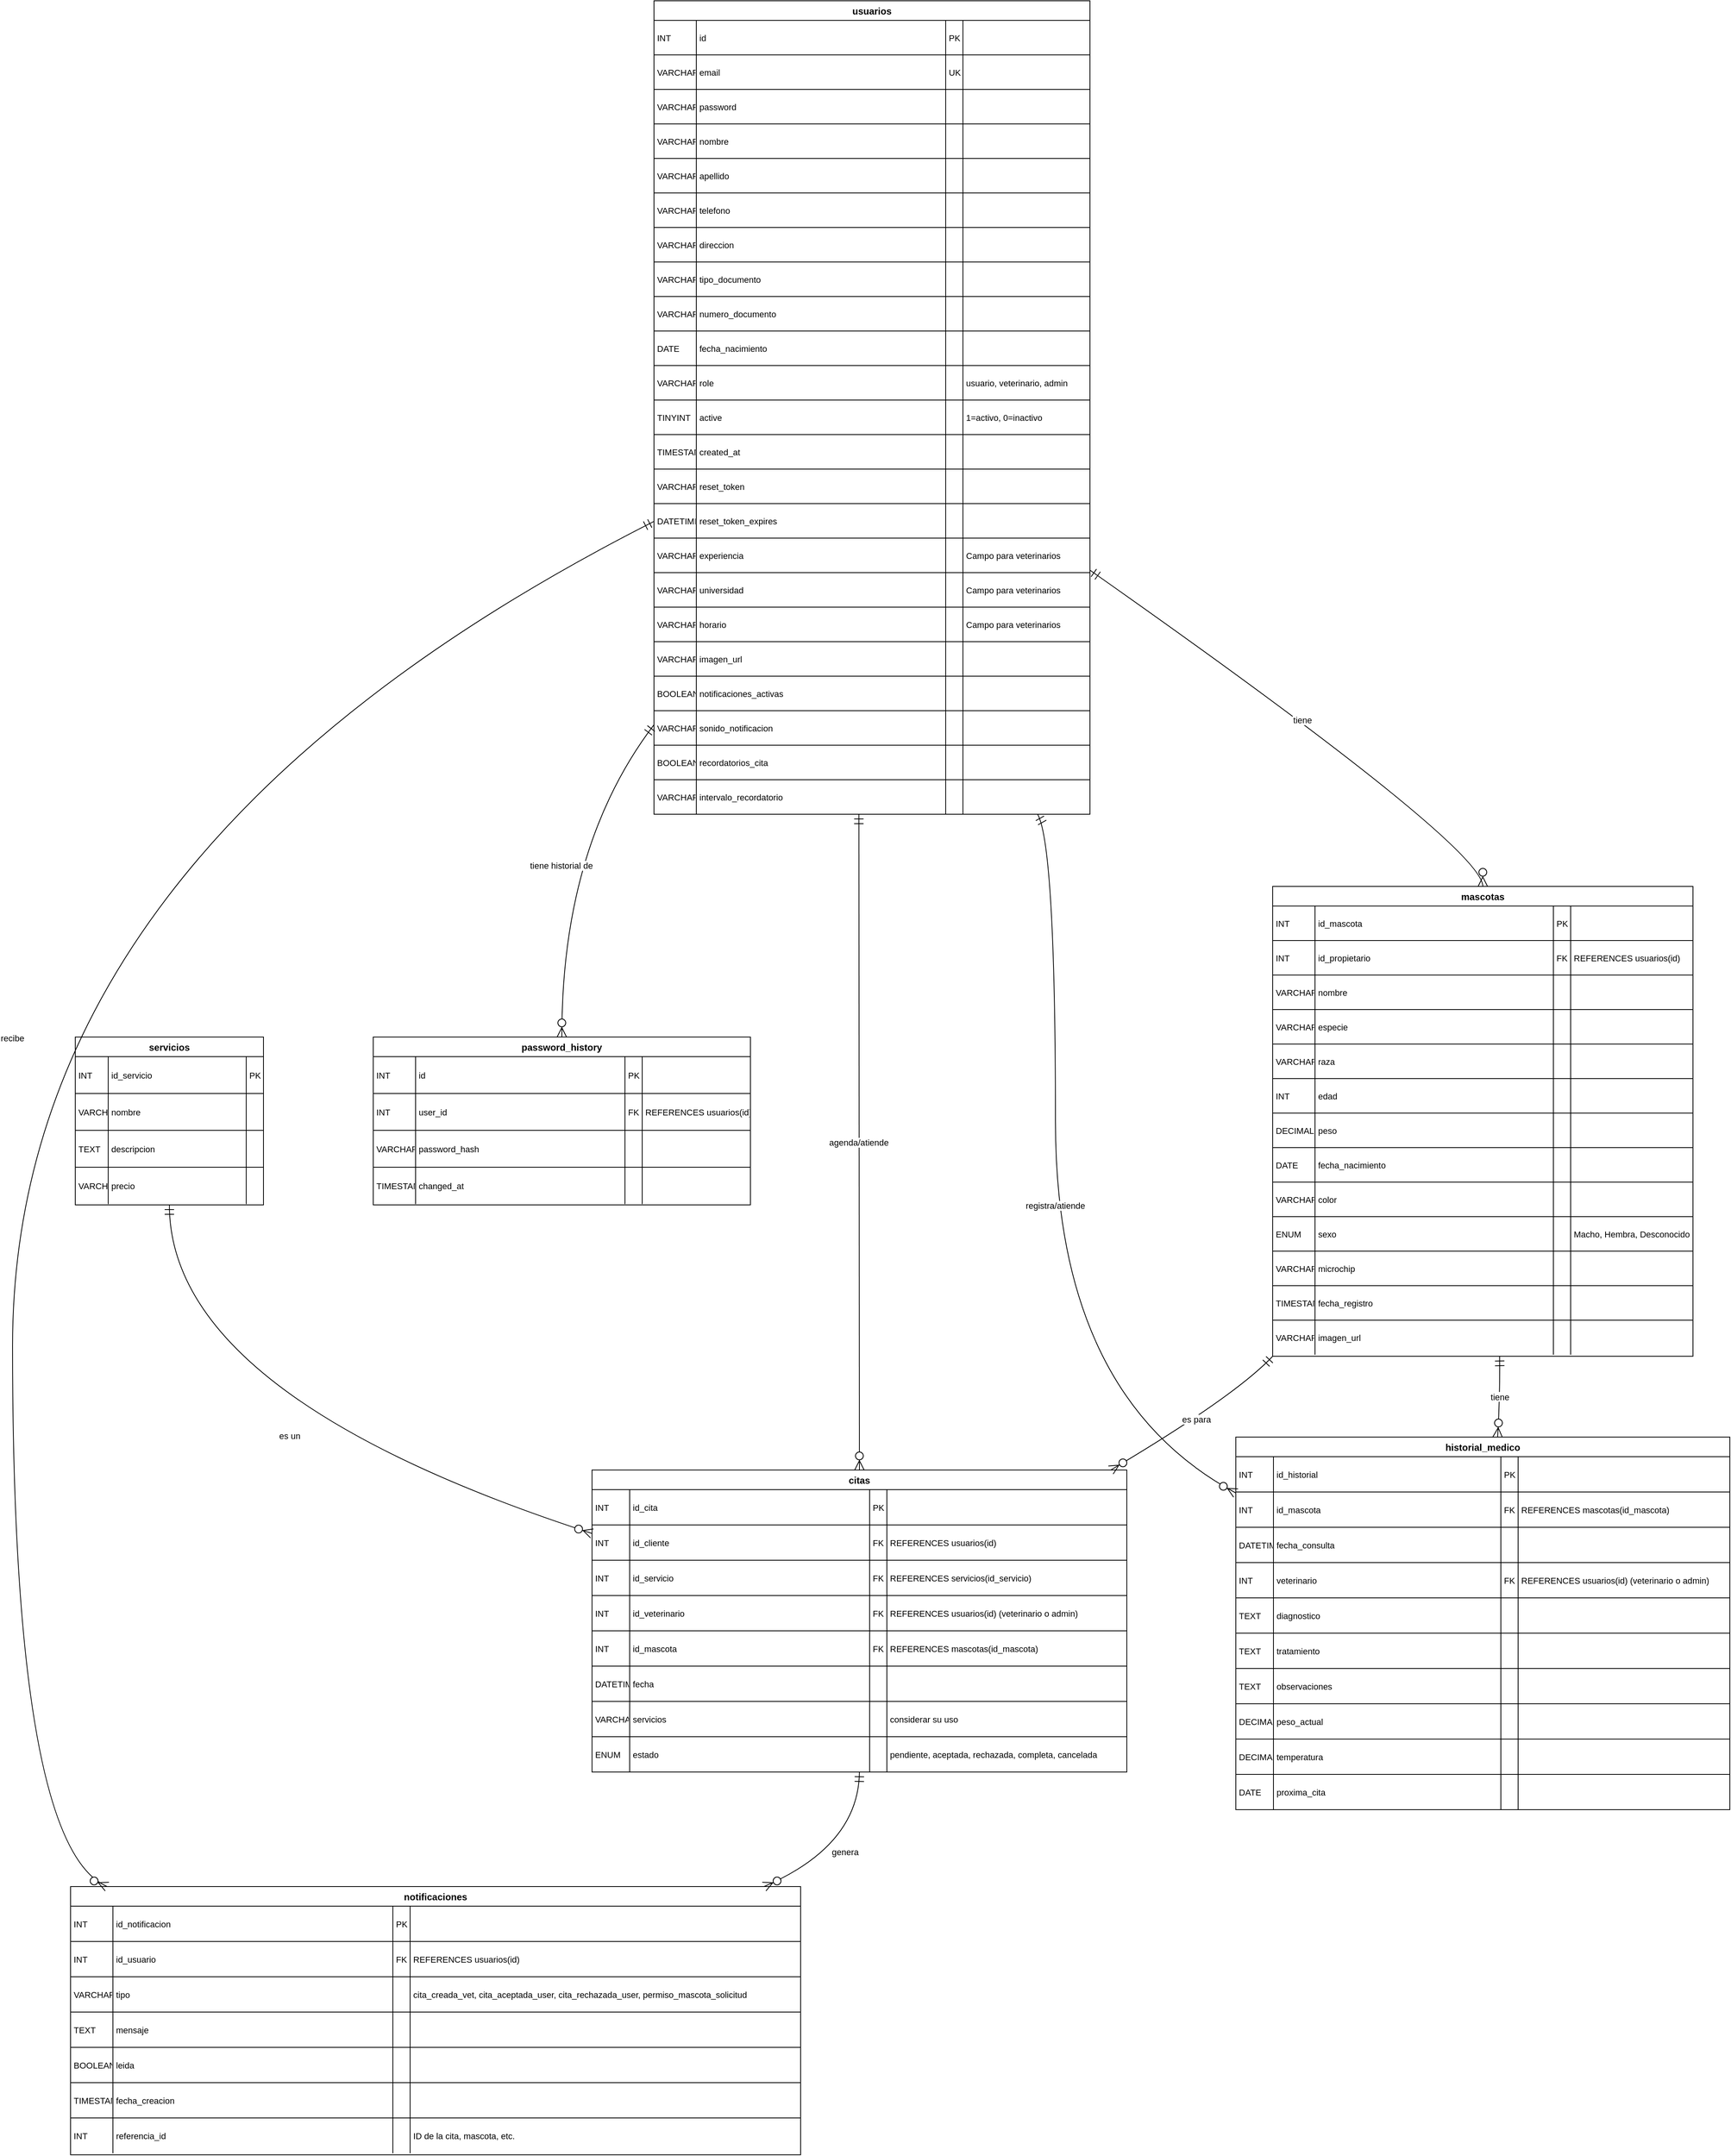 <mxfile version="27.2.0">
  <diagram name="Página-1" id="fWfECQpQ9YF_u92EcnfN">
    <mxGraphModel dx="1453" dy="732" grid="1" gridSize="10" guides="1" tooltips="1" connect="1" arrows="1" fold="1" page="1" pageScale="1" pageWidth="827" pageHeight="1169" math="0" shadow="0">
      <root>
        <mxCell id="0" />
        <mxCell id="1" parent="0" />
        <mxCell id="VP5oYoo3HxuVE4sVTqRZ-1" value="usuarios" style="shape=table;startSize=25;container=1;collapsible=0;childLayout=tableLayout;fixedRows=1;rowLines=1;fontStyle=1;align=center;resizeLast=1;" vertex="1" parent="1">
          <mxGeometry x="838" y="20" width="556" height="1037" as="geometry" />
        </mxCell>
        <mxCell id="VP5oYoo3HxuVE4sVTqRZ-2" style="shape=tableRow;horizontal=0;startSize=0;swimlaneHead=0;swimlaneBody=0;fillColor=none;collapsible=0;dropTarget=0;points=[[0,0.5],[1,0.5]];portConstraint=eastwest;top=0;left=0;right=0;bottom=0;" vertex="1" parent="VP5oYoo3HxuVE4sVTqRZ-1">
          <mxGeometry y="25" width="556" height="44" as="geometry" />
        </mxCell>
        <mxCell id="VP5oYoo3HxuVE4sVTqRZ-3" value="INT" style="shape=partialRectangle;connectable=0;fillColor=none;top=0;left=0;bottom=0;right=0;align=left;spacingLeft=2;overflow=hidden;fontSize=11;" vertex="1" parent="VP5oYoo3HxuVE4sVTqRZ-2">
          <mxGeometry width="54" height="44" as="geometry">
            <mxRectangle width="54" height="44" as="alternateBounds" />
          </mxGeometry>
        </mxCell>
        <mxCell id="VP5oYoo3HxuVE4sVTqRZ-4" value="id" style="shape=partialRectangle;connectable=0;fillColor=none;top=0;left=0;bottom=0;right=0;align=left;spacingLeft=2;overflow=hidden;fontSize=11;" vertex="1" parent="VP5oYoo3HxuVE4sVTqRZ-2">
          <mxGeometry x="54" width="318" height="44" as="geometry">
            <mxRectangle width="318" height="44" as="alternateBounds" />
          </mxGeometry>
        </mxCell>
        <mxCell id="VP5oYoo3HxuVE4sVTqRZ-5" value="PK" style="shape=partialRectangle;connectable=0;fillColor=none;top=0;left=0;bottom=0;right=0;align=left;spacingLeft=2;overflow=hidden;fontSize=11;" vertex="1" parent="VP5oYoo3HxuVE4sVTqRZ-2">
          <mxGeometry x="372" width="22" height="44" as="geometry">
            <mxRectangle width="22" height="44" as="alternateBounds" />
          </mxGeometry>
        </mxCell>
        <mxCell id="VP5oYoo3HxuVE4sVTqRZ-6" value="" style="shape=partialRectangle;connectable=0;fillColor=none;top=0;left=0;bottom=0;right=0;align=left;spacingLeft=2;overflow=hidden;fontSize=11;" vertex="1" parent="VP5oYoo3HxuVE4sVTqRZ-2">
          <mxGeometry x="394" width="162" height="44" as="geometry">
            <mxRectangle width="162" height="44" as="alternateBounds" />
          </mxGeometry>
        </mxCell>
        <mxCell id="VP5oYoo3HxuVE4sVTqRZ-7" style="shape=tableRow;horizontal=0;startSize=0;swimlaneHead=0;swimlaneBody=0;fillColor=none;collapsible=0;dropTarget=0;points=[[0,0.5],[1,0.5]];portConstraint=eastwest;top=0;left=0;right=0;bottom=0;" vertex="1" parent="VP5oYoo3HxuVE4sVTqRZ-1">
          <mxGeometry y="69" width="556" height="44" as="geometry" />
        </mxCell>
        <mxCell id="VP5oYoo3HxuVE4sVTqRZ-8" value="VARCHAR" style="shape=partialRectangle;connectable=0;fillColor=none;top=0;left=0;bottom=0;right=0;align=left;spacingLeft=2;overflow=hidden;fontSize=11;" vertex="1" parent="VP5oYoo3HxuVE4sVTqRZ-7">
          <mxGeometry width="54" height="44" as="geometry">
            <mxRectangle width="54" height="44" as="alternateBounds" />
          </mxGeometry>
        </mxCell>
        <mxCell id="VP5oYoo3HxuVE4sVTqRZ-9" value="email" style="shape=partialRectangle;connectable=0;fillColor=none;top=0;left=0;bottom=0;right=0;align=left;spacingLeft=2;overflow=hidden;fontSize=11;" vertex="1" parent="VP5oYoo3HxuVE4sVTqRZ-7">
          <mxGeometry x="54" width="318" height="44" as="geometry">
            <mxRectangle width="318" height="44" as="alternateBounds" />
          </mxGeometry>
        </mxCell>
        <mxCell id="VP5oYoo3HxuVE4sVTqRZ-10" value="UK" style="shape=partialRectangle;connectable=0;fillColor=none;top=0;left=0;bottom=0;right=0;align=left;spacingLeft=2;overflow=hidden;fontSize=11;" vertex="1" parent="VP5oYoo3HxuVE4sVTqRZ-7">
          <mxGeometry x="372" width="22" height="44" as="geometry">
            <mxRectangle width="22" height="44" as="alternateBounds" />
          </mxGeometry>
        </mxCell>
        <mxCell id="VP5oYoo3HxuVE4sVTqRZ-11" value="" style="shape=partialRectangle;connectable=0;fillColor=none;top=0;left=0;bottom=0;right=0;align=left;spacingLeft=2;overflow=hidden;fontSize=11;" vertex="1" parent="VP5oYoo3HxuVE4sVTqRZ-7">
          <mxGeometry x="394" width="162" height="44" as="geometry">
            <mxRectangle width="162" height="44" as="alternateBounds" />
          </mxGeometry>
        </mxCell>
        <mxCell id="VP5oYoo3HxuVE4sVTqRZ-12" style="shape=tableRow;horizontal=0;startSize=0;swimlaneHead=0;swimlaneBody=0;fillColor=none;collapsible=0;dropTarget=0;points=[[0,0.5],[1,0.5]];portConstraint=eastwest;top=0;left=0;right=0;bottom=0;" vertex="1" parent="VP5oYoo3HxuVE4sVTqRZ-1">
          <mxGeometry y="113" width="556" height="44" as="geometry" />
        </mxCell>
        <mxCell id="VP5oYoo3HxuVE4sVTqRZ-13" value="VARCHAR" style="shape=partialRectangle;connectable=0;fillColor=none;top=0;left=0;bottom=0;right=0;align=left;spacingLeft=2;overflow=hidden;fontSize=11;" vertex="1" parent="VP5oYoo3HxuVE4sVTqRZ-12">
          <mxGeometry width="54" height="44" as="geometry">
            <mxRectangle width="54" height="44" as="alternateBounds" />
          </mxGeometry>
        </mxCell>
        <mxCell id="VP5oYoo3HxuVE4sVTqRZ-14" value="password" style="shape=partialRectangle;connectable=0;fillColor=none;top=0;left=0;bottom=0;right=0;align=left;spacingLeft=2;overflow=hidden;fontSize=11;" vertex="1" parent="VP5oYoo3HxuVE4sVTqRZ-12">
          <mxGeometry x="54" width="318" height="44" as="geometry">
            <mxRectangle width="318" height="44" as="alternateBounds" />
          </mxGeometry>
        </mxCell>
        <mxCell id="VP5oYoo3HxuVE4sVTqRZ-15" value="" style="shape=partialRectangle;connectable=0;fillColor=none;top=0;left=0;bottom=0;right=0;align=left;spacingLeft=2;overflow=hidden;fontSize=11;" vertex="1" parent="VP5oYoo3HxuVE4sVTqRZ-12">
          <mxGeometry x="372" width="22" height="44" as="geometry">
            <mxRectangle width="22" height="44" as="alternateBounds" />
          </mxGeometry>
        </mxCell>
        <mxCell id="VP5oYoo3HxuVE4sVTqRZ-16" value="" style="shape=partialRectangle;connectable=0;fillColor=none;top=0;left=0;bottom=0;right=0;align=left;spacingLeft=2;overflow=hidden;fontSize=11;" vertex="1" parent="VP5oYoo3HxuVE4sVTqRZ-12">
          <mxGeometry x="394" width="162" height="44" as="geometry">
            <mxRectangle width="162" height="44" as="alternateBounds" />
          </mxGeometry>
        </mxCell>
        <mxCell id="VP5oYoo3HxuVE4sVTqRZ-17" style="shape=tableRow;horizontal=0;startSize=0;swimlaneHead=0;swimlaneBody=0;fillColor=none;collapsible=0;dropTarget=0;points=[[0,0.5],[1,0.5]];portConstraint=eastwest;top=0;left=0;right=0;bottom=0;" vertex="1" parent="VP5oYoo3HxuVE4sVTqRZ-1">
          <mxGeometry y="157" width="556" height="44" as="geometry" />
        </mxCell>
        <mxCell id="VP5oYoo3HxuVE4sVTqRZ-18" value="VARCHAR" style="shape=partialRectangle;connectable=0;fillColor=none;top=0;left=0;bottom=0;right=0;align=left;spacingLeft=2;overflow=hidden;fontSize=11;" vertex="1" parent="VP5oYoo3HxuVE4sVTqRZ-17">
          <mxGeometry width="54" height="44" as="geometry">
            <mxRectangle width="54" height="44" as="alternateBounds" />
          </mxGeometry>
        </mxCell>
        <mxCell id="VP5oYoo3HxuVE4sVTqRZ-19" value="nombre" style="shape=partialRectangle;connectable=0;fillColor=none;top=0;left=0;bottom=0;right=0;align=left;spacingLeft=2;overflow=hidden;fontSize=11;" vertex="1" parent="VP5oYoo3HxuVE4sVTqRZ-17">
          <mxGeometry x="54" width="318" height="44" as="geometry">
            <mxRectangle width="318" height="44" as="alternateBounds" />
          </mxGeometry>
        </mxCell>
        <mxCell id="VP5oYoo3HxuVE4sVTqRZ-20" value="" style="shape=partialRectangle;connectable=0;fillColor=none;top=0;left=0;bottom=0;right=0;align=left;spacingLeft=2;overflow=hidden;fontSize=11;" vertex="1" parent="VP5oYoo3HxuVE4sVTqRZ-17">
          <mxGeometry x="372" width="22" height="44" as="geometry">
            <mxRectangle width="22" height="44" as="alternateBounds" />
          </mxGeometry>
        </mxCell>
        <mxCell id="VP5oYoo3HxuVE4sVTqRZ-21" value="" style="shape=partialRectangle;connectable=0;fillColor=none;top=0;left=0;bottom=0;right=0;align=left;spacingLeft=2;overflow=hidden;fontSize=11;" vertex="1" parent="VP5oYoo3HxuVE4sVTqRZ-17">
          <mxGeometry x="394" width="162" height="44" as="geometry">
            <mxRectangle width="162" height="44" as="alternateBounds" />
          </mxGeometry>
        </mxCell>
        <mxCell id="VP5oYoo3HxuVE4sVTqRZ-22" style="shape=tableRow;horizontal=0;startSize=0;swimlaneHead=0;swimlaneBody=0;fillColor=none;collapsible=0;dropTarget=0;points=[[0,0.5],[1,0.5]];portConstraint=eastwest;top=0;left=0;right=0;bottom=0;" vertex="1" parent="VP5oYoo3HxuVE4sVTqRZ-1">
          <mxGeometry y="201" width="556" height="44" as="geometry" />
        </mxCell>
        <mxCell id="VP5oYoo3HxuVE4sVTqRZ-23" value="VARCHAR" style="shape=partialRectangle;connectable=0;fillColor=none;top=0;left=0;bottom=0;right=0;align=left;spacingLeft=2;overflow=hidden;fontSize=11;" vertex="1" parent="VP5oYoo3HxuVE4sVTqRZ-22">
          <mxGeometry width="54" height="44" as="geometry">
            <mxRectangle width="54" height="44" as="alternateBounds" />
          </mxGeometry>
        </mxCell>
        <mxCell id="VP5oYoo3HxuVE4sVTqRZ-24" value="apellido" style="shape=partialRectangle;connectable=0;fillColor=none;top=0;left=0;bottom=0;right=0;align=left;spacingLeft=2;overflow=hidden;fontSize=11;" vertex="1" parent="VP5oYoo3HxuVE4sVTqRZ-22">
          <mxGeometry x="54" width="318" height="44" as="geometry">
            <mxRectangle width="318" height="44" as="alternateBounds" />
          </mxGeometry>
        </mxCell>
        <mxCell id="VP5oYoo3HxuVE4sVTqRZ-25" value="" style="shape=partialRectangle;connectable=0;fillColor=none;top=0;left=0;bottom=0;right=0;align=left;spacingLeft=2;overflow=hidden;fontSize=11;" vertex="1" parent="VP5oYoo3HxuVE4sVTqRZ-22">
          <mxGeometry x="372" width="22" height="44" as="geometry">
            <mxRectangle width="22" height="44" as="alternateBounds" />
          </mxGeometry>
        </mxCell>
        <mxCell id="VP5oYoo3HxuVE4sVTqRZ-26" value="" style="shape=partialRectangle;connectable=0;fillColor=none;top=0;left=0;bottom=0;right=0;align=left;spacingLeft=2;overflow=hidden;fontSize=11;" vertex="1" parent="VP5oYoo3HxuVE4sVTqRZ-22">
          <mxGeometry x="394" width="162" height="44" as="geometry">
            <mxRectangle width="162" height="44" as="alternateBounds" />
          </mxGeometry>
        </mxCell>
        <mxCell id="VP5oYoo3HxuVE4sVTqRZ-27" style="shape=tableRow;horizontal=0;startSize=0;swimlaneHead=0;swimlaneBody=0;fillColor=none;collapsible=0;dropTarget=0;points=[[0,0.5],[1,0.5]];portConstraint=eastwest;top=0;left=0;right=0;bottom=0;" vertex="1" parent="VP5oYoo3HxuVE4sVTqRZ-1">
          <mxGeometry y="245" width="556" height="44" as="geometry" />
        </mxCell>
        <mxCell id="VP5oYoo3HxuVE4sVTqRZ-28" value="VARCHAR" style="shape=partialRectangle;connectable=0;fillColor=none;top=0;left=0;bottom=0;right=0;align=left;spacingLeft=2;overflow=hidden;fontSize=11;" vertex="1" parent="VP5oYoo3HxuVE4sVTqRZ-27">
          <mxGeometry width="54" height="44" as="geometry">
            <mxRectangle width="54" height="44" as="alternateBounds" />
          </mxGeometry>
        </mxCell>
        <mxCell id="VP5oYoo3HxuVE4sVTqRZ-29" value="telefono" style="shape=partialRectangle;connectable=0;fillColor=none;top=0;left=0;bottom=0;right=0;align=left;spacingLeft=2;overflow=hidden;fontSize=11;" vertex="1" parent="VP5oYoo3HxuVE4sVTqRZ-27">
          <mxGeometry x="54" width="318" height="44" as="geometry">
            <mxRectangle width="318" height="44" as="alternateBounds" />
          </mxGeometry>
        </mxCell>
        <mxCell id="VP5oYoo3HxuVE4sVTqRZ-30" value="" style="shape=partialRectangle;connectable=0;fillColor=none;top=0;left=0;bottom=0;right=0;align=left;spacingLeft=2;overflow=hidden;fontSize=11;" vertex="1" parent="VP5oYoo3HxuVE4sVTqRZ-27">
          <mxGeometry x="372" width="22" height="44" as="geometry">
            <mxRectangle width="22" height="44" as="alternateBounds" />
          </mxGeometry>
        </mxCell>
        <mxCell id="VP5oYoo3HxuVE4sVTqRZ-31" value="" style="shape=partialRectangle;connectable=0;fillColor=none;top=0;left=0;bottom=0;right=0;align=left;spacingLeft=2;overflow=hidden;fontSize=11;" vertex="1" parent="VP5oYoo3HxuVE4sVTqRZ-27">
          <mxGeometry x="394" width="162" height="44" as="geometry">
            <mxRectangle width="162" height="44" as="alternateBounds" />
          </mxGeometry>
        </mxCell>
        <mxCell id="VP5oYoo3HxuVE4sVTqRZ-32" style="shape=tableRow;horizontal=0;startSize=0;swimlaneHead=0;swimlaneBody=0;fillColor=none;collapsible=0;dropTarget=0;points=[[0,0.5],[1,0.5]];portConstraint=eastwest;top=0;left=0;right=0;bottom=0;" vertex="1" parent="VP5oYoo3HxuVE4sVTqRZ-1">
          <mxGeometry y="289" width="556" height="44" as="geometry" />
        </mxCell>
        <mxCell id="VP5oYoo3HxuVE4sVTqRZ-33" value="VARCHAR" style="shape=partialRectangle;connectable=0;fillColor=none;top=0;left=0;bottom=0;right=0;align=left;spacingLeft=2;overflow=hidden;fontSize=11;" vertex="1" parent="VP5oYoo3HxuVE4sVTqRZ-32">
          <mxGeometry width="54" height="44" as="geometry">
            <mxRectangle width="54" height="44" as="alternateBounds" />
          </mxGeometry>
        </mxCell>
        <mxCell id="VP5oYoo3HxuVE4sVTqRZ-34" value="direccion" style="shape=partialRectangle;connectable=0;fillColor=none;top=0;left=0;bottom=0;right=0;align=left;spacingLeft=2;overflow=hidden;fontSize=11;" vertex="1" parent="VP5oYoo3HxuVE4sVTqRZ-32">
          <mxGeometry x="54" width="318" height="44" as="geometry">
            <mxRectangle width="318" height="44" as="alternateBounds" />
          </mxGeometry>
        </mxCell>
        <mxCell id="VP5oYoo3HxuVE4sVTqRZ-35" value="" style="shape=partialRectangle;connectable=0;fillColor=none;top=0;left=0;bottom=0;right=0;align=left;spacingLeft=2;overflow=hidden;fontSize=11;" vertex="1" parent="VP5oYoo3HxuVE4sVTqRZ-32">
          <mxGeometry x="372" width="22" height="44" as="geometry">
            <mxRectangle width="22" height="44" as="alternateBounds" />
          </mxGeometry>
        </mxCell>
        <mxCell id="VP5oYoo3HxuVE4sVTqRZ-36" value="" style="shape=partialRectangle;connectable=0;fillColor=none;top=0;left=0;bottom=0;right=0;align=left;spacingLeft=2;overflow=hidden;fontSize=11;" vertex="1" parent="VP5oYoo3HxuVE4sVTqRZ-32">
          <mxGeometry x="394" width="162" height="44" as="geometry">
            <mxRectangle width="162" height="44" as="alternateBounds" />
          </mxGeometry>
        </mxCell>
        <mxCell id="VP5oYoo3HxuVE4sVTqRZ-37" style="shape=tableRow;horizontal=0;startSize=0;swimlaneHead=0;swimlaneBody=0;fillColor=none;collapsible=0;dropTarget=0;points=[[0,0.5],[1,0.5]];portConstraint=eastwest;top=0;left=0;right=0;bottom=0;" vertex="1" parent="VP5oYoo3HxuVE4sVTqRZ-1">
          <mxGeometry y="333" width="556" height="44" as="geometry" />
        </mxCell>
        <mxCell id="VP5oYoo3HxuVE4sVTqRZ-38" value="VARCHAR" style="shape=partialRectangle;connectable=0;fillColor=none;top=0;left=0;bottom=0;right=0;align=left;spacingLeft=2;overflow=hidden;fontSize=11;" vertex="1" parent="VP5oYoo3HxuVE4sVTqRZ-37">
          <mxGeometry width="54" height="44" as="geometry">
            <mxRectangle width="54" height="44" as="alternateBounds" />
          </mxGeometry>
        </mxCell>
        <mxCell id="VP5oYoo3HxuVE4sVTqRZ-39" value="tipo_documento" style="shape=partialRectangle;connectable=0;fillColor=none;top=0;left=0;bottom=0;right=0;align=left;spacingLeft=2;overflow=hidden;fontSize=11;" vertex="1" parent="VP5oYoo3HxuVE4sVTqRZ-37">
          <mxGeometry x="54" width="318" height="44" as="geometry">
            <mxRectangle width="318" height="44" as="alternateBounds" />
          </mxGeometry>
        </mxCell>
        <mxCell id="VP5oYoo3HxuVE4sVTqRZ-40" value="" style="shape=partialRectangle;connectable=0;fillColor=none;top=0;left=0;bottom=0;right=0;align=left;spacingLeft=2;overflow=hidden;fontSize=11;" vertex="1" parent="VP5oYoo3HxuVE4sVTqRZ-37">
          <mxGeometry x="372" width="22" height="44" as="geometry">
            <mxRectangle width="22" height="44" as="alternateBounds" />
          </mxGeometry>
        </mxCell>
        <mxCell id="VP5oYoo3HxuVE4sVTqRZ-41" value="" style="shape=partialRectangle;connectable=0;fillColor=none;top=0;left=0;bottom=0;right=0;align=left;spacingLeft=2;overflow=hidden;fontSize=11;" vertex="1" parent="VP5oYoo3HxuVE4sVTqRZ-37">
          <mxGeometry x="394" width="162" height="44" as="geometry">
            <mxRectangle width="162" height="44" as="alternateBounds" />
          </mxGeometry>
        </mxCell>
        <mxCell id="VP5oYoo3HxuVE4sVTqRZ-42" style="shape=tableRow;horizontal=0;startSize=0;swimlaneHead=0;swimlaneBody=0;fillColor=none;collapsible=0;dropTarget=0;points=[[0,0.5],[1,0.5]];portConstraint=eastwest;top=0;left=0;right=0;bottom=0;" vertex="1" parent="VP5oYoo3HxuVE4sVTqRZ-1">
          <mxGeometry y="377" width="556" height="44" as="geometry" />
        </mxCell>
        <mxCell id="VP5oYoo3HxuVE4sVTqRZ-43" value="VARCHAR" style="shape=partialRectangle;connectable=0;fillColor=none;top=0;left=0;bottom=0;right=0;align=left;spacingLeft=2;overflow=hidden;fontSize=11;" vertex="1" parent="VP5oYoo3HxuVE4sVTqRZ-42">
          <mxGeometry width="54" height="44" as="geometry">
            <mxRectangle width="54" height="44" as="alternateBounds" />
          </mxGeometry>
        </mxCell>
        <mxCell id="VP5oYoo3HxuVE4sVTqRZ-44" value="numero_documento" style="shape=partialRectangle;connectable=0;fillColor=none;top=0;left=0;bottom=0;right=0;align=left;spacingLeft=2;overflow=hidden;fontSize=11;" vertex="1" parent="VP5oYoo3HxuVE4sVTqRZ-42">
          <mxGeometry x="54" width="318" height="44" as="geometry">
            <mxRectangle width="318" height="44" as="alternateBounds" />
          </mxGeometry>
        </mxCell>
        <mxCell id="VP5oYoo3HxuVE4sVTqRZ-45" value="" style="shape=partialRectangle;connectable=0;fillColor=none;top=0;left=0;bottom=0;right=0;align=left;spacingLeft=2;overflow=hidden;fontSize=11;" vertex="1" parent="VP5oYoo3HxuVE4sVTqRZ-42">
          <mxGeometry x="372" width="22" height="44" as="geometry">
            <mxRectangle width="22" height="44" as="alternateBounds" />
          </mxGeometry>
        </mxCell>
        <mxCell id="VP5oYoo3HxuVE4sVTqRZ-46" value="" style="shape=partialRectangle;connectable=0;fillColor=none;top=0;left=0;bottom=0;right=0;align=left;spacingLeft=2;overflow=hidden;fontSize=11;" vertex="1" parent="VP5oYoo3HxuVE4sVTqRZ-42">
          <mxGeometry x="394" width="162" height="44" as="geometry">
            <mxRectangle width="162" height="44" as="alternateBounds" />
          </mxGeometry>
        </mxCell>
        <mxCell id="VP5oYoo3HxuVE4sVTqRZ-47" style="shape=tableRow;horizontal=0;startSize=0;swimlaneHead=0;swimlaneBody=0;fillColor=none;collapsible=0;dropTarget=0;points=[[0,0.5],[1,0.5]];portConstraint=eastwest;top=0;left=0;right=0;bottom=0;" vertex="1" parent="VP5oYoo3HxuVE4sVTqRZ-1">
          <mxGeometry y="421" width="556" height="44" as="geometry" />
        </mxCell>
        <mxCell id="VP5oYoo3HxuVE4sVTqRZ-48" value="DATE" style="shape=partialRectangle;connectable=0;fillColor=none;top=0;left=0;bottom=0;right=0;align=left;spacingLeft=2;overflow=hidden;fontSize=11;" vertex="1" parent="VP5oYoo3HxuVE4sVTqRZ-47">
          <mxGeometry width="54" height="44" as="geometry">
            <mxRectangle width="54" height="44" as="alternateBounds" />
          </mxGeometry>
        </mxCell>
        <mxCell id="VP5oYoo3HxuVE4sVTqRZ-49" value="fecha_nacimiento" style="shape=partialRectangle;connectable=0;fillColor=none;top=0;left=0;bottom=0;right=0;align=left;spacingLeft=2;overflow=hidden;fontSize=11;" vertex="1" parent="VP5oYoo3HxuVE4sVTqRZ-47">
          <mxGeometry x="54" width="318" height="44" as="geometry">
            <mxRectangle width="318" height="44" as="alternateBounds" />
          </mxGeometry>
        </mxCell>
        <mxCell id="VP5oYoo3HxuVE4sVTqRZ-50" value="" style="shape=partialRectangle;connectable=0;fillColor=none;top=0;left=0;bottom=0;right=0;align=left;spacingLeft=2;overflow=hidden;fontSize=11;" vertex="1" parent="VP5oYoo3HxuVE4sVTqRZ-47">
          <mxGeometry x="372" width="22" height="44" as="geometry">
            <mxRectangle width="22" height="44" as="alternateBounds" />
          </mxGeometry>
        </mxCell>
        <mxCell id="VP5oYoo3HxuVE4sVTqRZ-51" value="" style="shape=partialRectangle;connectable=0;fillColor=none;top=0;left=0;bottom=0;right=0;align=left;spacingLeft=2;overflow=hidden;fontSize=11;" vertex="1" parent="VP5oYoo3HxuVE4sVTqRZ-47">
          <mxGeometry x="394" width="162" height="44" as="geometry">
            <mxRectangle width="162" height="44" as="alternateBounds" />
          </mxGeometry>
        </mxCell>
        <mxCell id="VP5oYoo3HxuVE4sVTqRZ-52" style="shape=tableRow;horizontal=0;startSize=0;swimlaneHead=0;swimlaneBody=0;fillColor=none;collapsible=0;dropTarget=0;points=[[0,0.5],[1,0.5]];portConstraint=eastwest;top=0;left=0;right=0;bottom=0;" vertex="1" parent="VP5oYoo3HxuVE4sVTqRZ-1">
          <mxGeometry y="465" width="556" height="44" as="geometry" />
        </mxCell>
        <mxCell id="VP5oYoo3HxuVE4sVTqRZ-53" value="VARCHAR" style="shape=partialRectangle;connectable=0;fillColor=none;top=0;left=0;bottom=0;right=0;align=left;spacingLeft=2;overflow=hidden;fontSize=11;" vertex="1" parent="VP5oYoo3HxuVE4sVTqRZ-52">
          <mxGeometry width="54" height="44" as="geometry">
            <mxRectangle width="54" height="44" as="alternateBounds" />
          </mxGeometry>
        </mxCell>
        <mxCell id="VP5oYoo3HxuVE4sVTqRZ-54" value="role" style="shape=partialRectangle;connectable=0;fillColor=none;top=0;left=0;bottom=0;right=0;align=left;spacingLeft=2;overflow=hidden;fontSize=11;" vertex="1" parent="VP5oYoo3HxuVE4sVTqRZ-52">
          <mxGeometry x="54" width="318" height="44" as="geometry">
            <mxRectangle width="318" height="44" as="alternateBounds" />
          </mxGeometry>
        </mxCell>
        <mxCell id="VP5oYoo3HxuVE4sVTqRZ-55" value="" style="shape=partialRectangle;connectable=0;fillColor=none;top=0;left=0;bottom=0;right=0;align=left;spacingLeft=2;overflow=hidden;fontSize=11;" vertex="1" parent="VP5oYoo3HxuVE4sVTqRZ-52">
          <mxGeometry x="372" width="22" height="44" as="geometry">
            <mxRectangle width="22" height="44" as="alternateBounds" />
          </mxGeometry>
        </mxCell>
        <mxCell id="VP5oYoo3HxuVE4sVTqRZ-56" value="usuario, veterinario, admin" style="shape=partialRectangle;connectable=0;fillColor=none;top=0;left=0;bottom=0;right=0;align=left;spacingLeft=2;overflow=hidden;fontSize=11;" vertex="1" parent="VP5oYoo3HxuVE4sVTqRZ-52">
          <mxGeometry x="394" width="162" height="44" as="geometry">
            <mxRectangle width="162" height="44" as="alternateBounds" />
          </mxGeometry>
        </mxCell>
        <mxCell id="VP5oYoo3HxuVE4sVTqRZ-57" style="shape=tableRow;horizontal=0;startSize=0;swimlaneHead=0;swimlaneBody=0;fillColor=none;collapsible=0;dropTarget=0;points=[[0,0.5],[1,0.5]];portConstraint=eastwest;top=0;left=0;right=0;bottom=0;" vertex="1" parent="VP5oYoo3HxuVE4sVTqRZ-1">
          <mxGeometry y="509" width="556" height="44" as="geometry" />
        </mxCell>
        <mxCell id="VP5oYoo3HxuVE4sVTqRZ-58" value="TINYINT" style="shape=partialRectangle;connectable=0;fillColor=none;top=0;left=0;bottom=0;right=0;align=left;spacingLeft=2;overflow=hidden;fontSize=11;" vertex="1" parent="VP5oYoo3HxuVE4sVTqRZ-57">
          <mxGeometry width="54" height="44" as="geometry">
            <mxRectangle width="54" height="44" as="alternateBounds" />
          </mxGeometry>
        </mxCell>
        <mxCell id="VP5oYoo3HxuVE4sVTqRZ-59" value="active" style="shape=partialRectangle;connectable=0;fillColor=none;top=0;left=0;bottom=0;right=0;align=left;spacingLeft=2;overflow=hidden;fontSize=11;" vertex="1" parent="VP5oYoo3HxuVE4sVTqRZ-57">
          <mxGeometry x="54" width="318" height="44" as="geometry">
            <mxRectangle width="318" height="44" as="alternateBounds" />
          </mxGeometry>
        </mxCell>
        <mxCell id="VP5oYoo3HxuVE4sVTqRZ-60" value="" style="shape=partialRectangle;connectable=0;fillColor=none;top=0;left=0;bottom=0;right=0;align=left;spacingLeft=2;overflow=hidden;fontSize=11;" vertex="1" parent="VP5oYoo3HxuVE4sVTqRZ-57">
          <mxGeometry x="372" width="22" height="44" as="geometry">
            <mxRectangle width="22" height="44" as="alternateBounds" />
          </mxGeometry>
        </mxCell>
        <mxCell id="VP5oYoo3HxuVE4sVTqRZ-61" value="1=activo, 0=inactivo" style="shape=partialRectangle;connectable=0;fillColor=none;top=0;left=0;bottom=0;right=0;align=left;spacingLeft=2;overflow=hidden;fontSize=11;" vertex="1" parent="VP5oYoo3HxuVE4sVTqRZ-57">
          <mxGeometry x="394" width="162" height="44" as="geometry">
            <mxRectangle width="162" height="44" as="alternateBounds" />
          </mxGeometry>
        </mxCell>
        <mxCell id="VP5oYoo3HxuVE4sVTqRZ-62" style="shape=tableRow;horizontal=0;startSize=0;swimlaneHead=0;swimlaneBody=0;fillColor=none;collapsible=0;dropTarget=0;points=[[0,0.5],[1,0.5]];portConstraint=eastwest;top=0;left=0;right=0;bottom=0;" vertex="1" parent="VP5oYoo3HxuVE4sVTqRZ-1">
          <mxGeometry y="553" width="556" height="44" as="geometry" />
        </mxCell>
        <mxCell id="VP5oYoo3HxuVE4sVTqRZ-63" value="TIMESTAMP" style="shape=partialRectangle;connectable=0;fillColor=none;top=0;left=0;bottom=0;right=0;align=left;spacingLeft=2;overflow=hidden;fontSize=11;" vertex="1" parent="VP5oYoo3HxuVE4sVTqRZ-62">
          <mxGeometry width="54" height="44" as="geometry">
            <mxRectangle width="54" height="44" as="alternateBounds" />
          </mxGeometry>
        </mxCell>
        <mxCell id="VP5oYoo3HxuVE4sVTqRZ-64" value="created_at" style="shape=partialRectangle;connectable=0;fillColor=none;top=0;left=0;bottom=0;right=0;align=left;spacingLeft=2;overflow=hidden;fontSize=11;" vertex="1" parent="VP5oYoo3HxuVE4sVTqRZ-62">
          <mxGeometry x="54" width="318" height="44" as="geometry">
            <mxRectangle width="318" height="44" as="alternateBounds" />
          </mxGeometry>
        </mxCell>
        <mxCell id="VP5oYoo3HxuVE4sVTqRZ-65" value="" style="shape=partialRectangle;connectable=0;fillColor=none;top=0;left=0;bottom=0;right=0;align=left;spacingLeft=2;overflow=hidden;fontSize=11;" vertex="1" parent="VP5oYoo3HxuVE4sVTqRZ-62">
          <mxGeometry x="372" width="22" height="44" as="geometry">
            <mxRectangle width="22" height="44" as="alternateBounds" />
          </mxGeometry>
        </mxCell>
        <mxCell id="VP5oYoo3HxuVE4sVTqRZ-66" value="" style="shape=partialRectangle;connectable=0;fillColor=none;top=0;left=0;bottom=0;right=0;align=left;spacingLeft=2;overflow=hidden;fontSize=11;" vertex="1" parent="VP5oYoo3HxuVE4sVTqRZ-62">
          <mxGeometry x="394" width="162" height="44" as="geometry">
            <mxRectangle width="162" height="44" as="alternateBounds" />
          </mxGeometry>
        </mxCell>
        <mxCell id="VP5oYoo3HxuVE4sVTqRZ-67" style="shape=tableRow;horizontal=0;startSize=0;swimlaneHead=0;swimlaneBody=0;fillColor=none;collapsible=0;dropTarget=0;points=[[0,0.5],[1,0.5]];portConstraint=eastwest;top=0;left=0;right=0;bottom=0;" vertex="1" parent="VP5oYoo3HxuVE4sVTqRZ-1">
          <mxGeometry y="597" width="556" height="44" as="geometry" />
        </mxCell>
        <mxCell id="VP5oYoo3HxuVE4sVTqRZ-68" value="VARCHAR" style="shape=partialRectangle;connectable=0;fillColor=none;top=0;left=0;bottom=0;right=0;align=left;spacingLeft=2;overflow=hidden;fontSize=11;" vertex="1" parent="VP5oYoo3HxuVE4sVTqRZ-67">
          <mxGeometry width="54" height="44" as="geometry">
            <mxRectangle width="54" height="44" as="alternateBounds" />
          </mxGeometry>
        </mxCell>
        <mxCell id="VP5oYoo3HxuVE4sVTqRZ-69" value="reset_token" style="shape=partialRectangle;connectable=0;fillColor=none;top=0;left=0;bottom=0;right=0;align=left;spacingLeft=2;overflow=hidden;fontSize=11;" vertex="1" parent="VP5oYoo3HxuVE4sVTqRZ-67">
          <mxGeometry x="54" width="318" height="44" as="geometry">
            <mxRectangle width="318" height="44" as="alternateBounds" />
          </mxGeometry>
        </mxCell>
        <mxCell id="VP5oYoo3HxuVE4sVTqRZ-70" value="" style="shape=partialRectangle;connectable=0;fillColor=none;top=0;left=0;bottom=0;right=0;align=left;spacingLeft=2;overflow=hidden;fontSize=11;" vertex="1" parent="VP5oYoo3HxuVE4sVTqRZ-67">
          <mxGeometry x="372" width="22" height="44" as="geometry">
            <mxRectangle width="22" height="44" as="alternateBounds" />
          </mxGeometry>
        </mxCell>
        <mxCell id="VP5oYoo3HxuVE4sVTqRZ-71" value="" style="shape=partialRectangle;connectable=0;fillColor=none;top=0;left=0;bottom=0;right=0;align=left;spacingLeft=2;overflow=hidden;fontSize=11;" vertex="1" parent="VP5oYoo3HxuVE4sVTqRZ-67">
          <mxGeometry x="394" width="162" height="44" as="geometry">
            <mxRectangle width="162" height="44" as="alternateBounds" />
          </mxGeometry>
        </mxCell>
        <mxCell id="VP5oYoo3HxuVE4sVTqRZ-72" style="shape=tableRow;horizontal=0;startSize=0;swimlaneHead=0;swimlaneBody=0;fillColor=none;collapsible=0;dropTarget=0;points=[[0,0.5],[1,0.5]];portConstraint=eastwest;top=0;left=0;right=0;bottom=0;" vertex="1" parent="VP5oYoo3HxuVE4sVTqRZ-1">
          <mxGeometry y="641" width="556" height="44" as="geometry" />
        </mxCell>
        <mxCell id="VP5oYoo3HxuVE4sVTqRZ-73" value="DATETIME" style="shape=partialRectangle;connectable=0;fillColor=none;top=0;left=0;bottom=0;right=0;align=left;spacingLeft=2;overflow=hidden;fontSize=11;" vertex="1" parent="VP5oYoo3HxuVE4sVTqRZ-72">
          <mxGeometry width="54" height="44" as="geometry">
            <mxRectangle width="54" height="44" as="alternateBounds" />
          </mxGeometry>
        </mxCell>
        <mxCell id="VP5oYoo3HxuVE4sVTqRZ-74" value="reset_token_expires" style="shape=partialRectangle;connectable=0;fillColor=none;top=0;left=0;bottom=0;right=0;align=left;spacingLeft=2;overflow=hidden;fontSize=11;" vertex="1" parent="VP5oYoo3HxuVE4sVTqRZ-72">
          <mxGeometry x="54" width="318" height="44" as="geometry">
            <mxRectangle width="318" height="44" as="alternateBounds" />
          </mxGeometry>
        </mxCell>
        <mxCell id="VP5oYoo3HxuVE4sVTqRZ-75" value="" style="shape=partialRectangle;connectable=0;fillColor=none;top=0;left=0;bottom=0;right=0;align=left;spacingLeft=2;overflow=hidden;fontSize=11;" vertex="1" parent="VP5oYoo3HxuVE4sVTqRZ-72">
          <mxGeometry x="372" width="22" height="44" as="geometry">
            <mxRectangle width="22" height="44" as="alternateBounds" />
          </mxGeometry>
        </mxCell>
        <mxCell id="VP5oYoo3HxuVE4sVTqRZ-76" value="" style="shape=partialRectangle;connectable=0;fillColor=none;top=0;left=0;bottom=0;right=0;align=left;spacingLeft=2;overflow=hidden;fontSize=11;" vertex="1" parent="VP5oYoo3HxuVE4sVTqRZ-72">
          <mxGeometry x="394" width="162" height="44" as="geometry">
            <mxRectangle width="162" height="44" as="alternateBounds" />
          </mxGeometry>
        </mxCell>
        <mxCell id="VP5oYoo3HxuVE4sVTqRZ-77" style="shape=tableRow;horizontal=0;startSize=0;swimlaneHead=0;swimlaneBody=0;fillColor=none;collapsible=0;dropTarget=0;points=[[0,0.5],[1,0.5]];portConstraint=eastwest;top=0;left=0;right=0;bottom=0;" vertex="1" parent="VP5oYoo3HxuVE4sVTqRZ-1">
          <mxGeometry y="685" width="556" height="44" as="geometry" />
        </mxCell>
        <mxCell id="VP5oYoo3HxuVE4sVTqRZ-78" value="VARCHAR" style="shape=partialRectangle;connectable=0;fillColor=none;top=0;left=0;bottom=0;right=0;align=left;spacingLeft=2;overflow=hidden;fontSize=11;" vertex="1" parent="VP5oYoo3HxuVE4sVTqRZ-77">
          <mxGeometry width="54" height="44" as="geometry">
            <mxRectangle width="54" height="44" as="alternateBounds" />
          </mxGeometry>
        </mxCell>
        <mxCell id="VP5oYoo3HxuVE4sVTqRZ-79" value="experiencia" style="shape=partialRectangle;connectable=0;fillColor=none;top=0;left=0;bottom=0;right=0;align=left;spacingLeft=2;overflow=hidden;fontSize=11;" vertex="1" parent="VP5oYoo3HxuVE4sVTqRZ-77">
          <mxGeometry x="54" width="318" height="44" as="geometry">
            <mxRectangle width="318" height="44" as="alternateBounds" />
          </mxGeometry>
        </mxCell>
        <mxCell id="VP5oYoo3HxuVE4sVTqRZ-80" value="" style="shape=partialRectangle;connectable=0;fillColor=none;top=0;left=0;bottom=0;right=0;align=left;spacingLeft=2;overflow=hidden;fontSize=11;" vertex="1" parent="VP5oYoo3HxuVE4sVTqRZ-77">
          <mxGeometry x="372" width="22" height="44" as="geometry">
            <mxRectangle width="22" height="44" as="alternateBounds" />
          </mxGeometry>
        </mxCell>
        <mxCell id="VP5oYoo3HxuVE4sVTqRZ-81" value="Campo para veterinarios" style="shape=partialRectangle;connectable=0;fillColor=none;top=0;left=0;bottom=0;right=0;align=left;spacingLeft=2;overflow=hidden;fontSize=11;" vertex="1" parent="VP5oYoo3HxuVE4sVTqRZ-77">
          <mxGeometry x="394" width="162" height="44" as="geometry">
            <mxRectangle width="162" height="44" as="alternateBounds" />
          </mxGeometry>
        </mxCell>
        <mxCell id="VP5oYoo3HxuVE4sVTqRZ-82" style="shape=tableRow;horizontal=0;startSize=0;swimlaneHead=0;swimlaneBody=0;fillColor=none;collapsible=0;dropTarget=0;points=[[0,0.5],[1,0.5]];portConstraint=eastwest;top=0;left=0;right=0;bottom=0;" vertex="1" parent="VP5oYoo3HxuVE4sVTqRZ-1">
          <mxGeometry y="729" width="556" height="44" as="geometry" />
        </mxCell>
        <mxCell id="VP5oYoo3HxuVE4sVTqRZ-83" value="VARCHAR" style="shape=partialRectangle;connectable=0;fillColor=none;top=0;left=0;bottom=0;right=0;align=left;spacingLeft=2;overflow=hidden;fontSize=11;" vertex="1" parent="VP5oYoo3HxuVE4sVTqRZ-82">
          <mxGeometry width="54" height="44" as="geometry">
            <mxRectangle width="54" height="44" as="alternateBounds" />
          </mxGeometry>
        </mxCell>
        <mxCell id="VP5oYoo3HxuVE4sVTqRZ-84" value="universidad" style="shape=partialRectangle;connectable=0;fillColor=none;top=0;left=0;bottom=0;right=0;align=left;spacingLeft=2;overflow=hidden;fontSize=11;" vertex="1" parent="VP5oYoo3HxuVE4sVTqRZ-82">
          <mxGeometry x="54" width="318" height="44" as="geometry">
            <mxRectangle width="318" height="44" as="alternateBounds" />
          </mxGeometry>
        </mxCell>
        <mxCell id="VP5oYoo3HxuVE4sVTqRZ-85" value="" style="shape=partialRectangle;connectable=0;fillColor=none;top=0;left=0;bottom=0;right=0;align=left;spacingLeft=2;overflow=hidden;fontSize=11;" vertex="1" parent="VP5oYoo3HxuVE4sVTqRZ-82">
          <mxGeometry x="372" width="22" height="44" as="geometry">
            <mxRectangle width="22" height="44" as="alternateBounds" />
          </mxGeometry>
        </mxCell>
        <mxCell id="VP5oYoo3HxuVE4sVTqRZ-86" value="Campo para veterinarios" style="shape=partialRectangle;connectable=0;fillColor=none;top=0;left=0;bottom=0;right=0;align=left;spacingLeft=2;overflow=hidden;fontSize=11;" vertex="1" parent="VP5oYoo3HxuVE4sVTqRZ-82">
          <mxGeometry x="394" width="162" height="44" as="geometry">
            <mxRectangle width="162" height="44" as="alternateBounds" />
          </mxGeometry>
        </mxCell>
        <mxCell id="VP5oYoo3HxuVE4sVTqRZ-87" style="shape=tableRow;horizontal=0;startSize=0;swimlaneHead=0;swimlaneBody=0;fillColor=none;collapsible=0;dropTarget=0;points=[[0,0.5],[1,0.5]];portConstraint=eastwest;top=0;left=0;right=0;bottom=0;" vertex="1" parent="VP5oYoo3HxuVE4sVTqRZ-1">
          <mxGeometry y="773" width="556" height="44" as="geometry" />
        </mxCell>
        <mxCell id="VP5oYoo3HxuVE4sVTqRZ-88" value="VARCHAR" style="shape=partialRectangle;connectable=0;fillColor=none;top=0;left=0;bottom=0;right=0;align=left;spacingLeft=2;overflow=hidden;fontSize=11;" vertex="1" parent="VP5oYoo3HxuVE4sVTqRZ-87">
          <mxGeometry width="54" height="44" as="geometry">
            <mxRectangle width="54" height="44" as="alternateBounds" />
          </mxGeometry>
        </mxCell>
        <mxCell id="VP5oYoo3HxuVE4sVTqRZ-89" value="horario" style="shape=partialRectangle;connectable=0;fillColor=none;top=0;left=0;bottom=0;right=0;align=left;spacingLeft=2;overflow=hidden;fontSize=11;" vertex="1" parent="VP5oYoo3HxuVE4sVTqRZ-87">
          <mxGeometry x="54" width="318" height="44" as="geometry">
            <mxRectangle width="318" height="44" as="alternateBounds" />
          </mxGeometry>
        </mxCell>
        <mxCell id="VP5oYoo3HxuVE4sVTqRZ-90" value="" style="shape=partialRectangle;connectable=0;fillColor=none;top=0;left=0;bottom=0;right=0;align=left;spacingLeft=2;overflow=hidden;fontSize=11;" vertex="1" parent="VP5oYoo3HxuVE4sVTqRZ-87">
          <mxGeometry x="372" width="22" height="44" as="geometry">
            <mxRectangle width="22" height="44" as="alternateBounds" />
          </mxGeometry>
        </mxCell>
        <mxCell id="VP5oYoo3HxuVE4sVTqRZ-91" value="Campo para veterinarios" style="shape=partialRectangle;connectable=0;fillColor=none;top=0;left=0;bottom=0;right=0;align=left;spacingLeft=2;overflow=hidden;fontSize=11;" vertex="1" parent="VP5oYoo3HxuVE4sVTqRZ-87">
          <mxGeometry x="394" width="162" height="44" as="geometry">
            <mxRectangle width="162" height="44" as="alternateBounds" />
          </mxGeometry>
        </mxCell>
        <mxCell id="VP5oYoo3HxuVE4sVTqRZ-92" style="shape=tableRow;horizontal=0;startSize=0;swimlaneHead=0;swimlaneBody=0;fillColor=none;collapsible=0;dropTarget=0;points=[[0,0.5],[1,0.5]];portConstraint=eastwest;top=0;left=0;right=0;bottom=0;" vertex="1" parent="VP5oYoo3HxuVE4sVTqRZ-1">
          <mxGeometry y="817" width="556" height="44" as="geometry" />
        </mxCell>
        <mxCell id="VP5oYoo3HxuVE4sVTqRZ-93" value="VARCHAR" style="shape=partialRectangle;connectable=0;fillColor=none;top=0;left=0;bottom=0;right=0;align=left;spacingLeft=2;overflow=hidden;fontSize=11;" vertex="1" parent="VP5oYoo3HxuVE4sVTqRZ-92">
          <mxGeometry width="54" height="44" as="geometry">
            <mxRectangle width="54" height="44" as="alternateBounds" />
          </mxGeometry>
        </mxCell>
        <mxCell id="VP5oYoo3HxuVE4sVTqRZ-94" value="imagen_url" style="shape=partialRectangle;connectable=0;fillColor=none;top=0;left=0;bottom=0;right=0;align=left;spacingLeft=2;overflow=hidden;fontSize=11;" vertex="1" parent="VP5oYoo3HxuVE4sVTqRZ-92">
          <mxGeometry x="54" width="318" height="44" as="geometry">
            <mxRectangle width="318" height="44" as="alternateBounds" />
          </mxGeometry>
        </mxCell>
        <mxCell id="VP5oYoo3HxuVE4sVTqRZ-95" value="" style="shape=partialRectangle;connectable=0;fillColor=none;top=0;left=0;bottom=0;right=0;align=left;spacingLeft=2;overflow=hidden;fontSize=11;" vertex="1" parent="VP5oYoo3HxuVE4sVTqRZ-92">
          <mxGeometry x="372" width="22" height="44" as="geometry">
            <mxRectangle width="22" height="44" as="alternateBounds" />
          </mxGeometry>
        </mxCell>
        <mxCell id="VP5oYoo3HxuVE4sVTqRZ-96" value="" style="shape=partialRectangle;connectable=0;fillColor=none;top=0;left=0;bottom=0;right=0;align=left;spacingLeft=2;overflow=hidden;fontSize=11;" vertex="1" parent="VP5oYoo3HxuVE4sVTqRZ-92">
          <mxGeometry x="394" width="162" height="44" as="geometry">
            <mxRectangle width="162" height="44" as="alternateBounds" />
          </mxGeometry>
        </mxCell>
        <mxCell id="VP5oYoo3HxuVE4sVTqRZ-97" style="shape=tableRow;horizontal=0;startSize=0;swimlaneHead=0;swimlaneBody=0;fillColor=none;collapsible=0;dropTarget=0;points=[[0,0.5],[1,0.5]];portConstraint=eastwest;top=0;left=0;right=0;bottom=0;" vertex="1" parent="VP5oYoo3HxuVE4sVTqRZ-1">
          <mxGeometry y="861" width="556" height="44" as="geometry" />
        </mxCell>
        <mxCell id="VP5oYoo3HxuVE4sVTqRZ-98" value="BOOLEAN" style="shape=partialRectangle;connectable=0;fillColor=none;top=0;left=0;bottom=0;right=0;align=left;spacingLeft=2;overflow=hidden;fontSize=11;" vertex="1" parent="VP5oYoo3HxuVE4sVTqRZ-97">
          <mxGeometry width="54" height="44" as="geometry">
            <mxRectangle width="54" height="44" as="alternateBounds" />
          </mxGeometry>
        </mxCell>
        <mxCell id="VP5oYoo3HxuVE4sVTqRZ-99" value="notificaciones_activas" style="shape=partialRectangle;connectable=0;fillColor=none;top=0;left=0;bottom=0;right=0;align=left;spacingLeft=2;overflow=hidden;fontSize=11;" vertex="1" parent="VP5oYoo3HxuVE4sVTqRZ-97">
          <mxGeometry x="54" width="318" height="44" as="geometry">
            <mxRectangle width="318" height="44" as="alternateBounds" />
          </mxGeometry>
        </mxCell>
        <mxCell id="VP5oYoo3HxuVE4sVTqRZ-100" value="" style="shape=partialRectangle;connectable=0;fillColor=none;top=0;left=0;bottom=0;right=0;align=left;spacingLeft=2;overflow=hidden;fontSize=11;" vertex="1" parent="VP5oYoo3HxuVE4sVTqRZ-97">
          <mxGeometry x="372" width="22" height="44" as="geometry">
            <mxRectangle width="22" height="44" as="alternateBounds" />
          </mxGeometry>
        </mxCell>
        <mxCell id="VP5oYoo3HxuVE4sVTqRZ-101" value="" style="shape=partialRectangle;connectable=0;fillColor=none;top=0;left=0;bottom=0;right=0;align=left;spacingLeft=2;overflow=hidden;fontSize=11;" vertex="1" parent="VP5oYoo3HxuVE4sVTqRZ-97">
          <mxGeometry x="394" width="162" height="44" as="geometry">
            <mxRectangle width="162" height="44" as="alternateBounds" />
          </mxGeometry>
        </mxCell>
        <mxCell id="VP5oYoo3HxuVE4sVTqRZ-102" style="shape=tableRow;horizontal=0;startSize=0;swimlaneHead=0;swimlaneBody=0;fillColor=none;collapsible=0;dropTarget=0;points=[[0,0.5],[1,0.5]];portConstraint=eastwest;top=0;left=0;right=0;bottom=0;" vertex="1" parent="VP5oYoo3HxuVE4sVTqRZ-1">
          <mxGeometry y="905" width="556" height="44" as="geometry" />
        </mxCell>
        <mxCell id="VP5oYoo3HxuVE4sVTqRZ-103" value="VARCHAR" style="shape=partialRectangle;connectable=0;fillColor=none;top=0;left=0;bottom=0;right=0;align=left;spacingLeft=2;overflow=hidden;fontSize=11;" vertex="1" parent="VP5oYoo3HxuVE4sVTqRZ-102">
          <mxGeometry width="54" height="44" as="geometry">
            <mxRectangle width="54" height="44" as="alternateBounds" />
          </mxGeometry>
        </mxCell>
        <mxCell id="VP5oYoo3HxuVE4sVTqRZ-104" value="sonido_notificacion" style="shape=partialRectangle;connectable=0;fillColor=none;top=0;left=0;bottom=0;right=0;align=left;spacingLeft=2;overflow=hidden;fontSize=11;" vertex="1" parent="VP5oYoo3HxuVE4sVTqRZ-102">
          <mxGeometry x="54" width="318" height="44" as="geometry">
            <mxRectangle width="318" height="44" as="alternateBounds" />
          </mxGeometry>
        </mxCell>
        <mxCell id="VP5oYoo3HxuVE4sVTqRZ-105" value="" style="shape=partialRectangle;connectable=0;fillColor=none;top=0;left=0;bottom=0;right=0;align=left;spacingLeft=2;overflow=hidden;fontSize=11;" vertex="1" parent="VP5oYoo3HxuVE4sVTqRZ-102">
          <mxGeometry x="372" width="22" height="44" as="geometry">
            <mxRectangle width="22" height="44" as="alternateBounds" />
          </mxGeometry>
        </mxCell>
        <mxCell id="VP5oYoo3HxuVE4sVTqRZ-106" value="" style="shape=partialRectangle;connectable=0;fillColor=none;top=0;left=0;bottom=0;right=0;align=left;spacingLeft=2;overflow=hidden;fontSize=11;" vertex="1" parent="VP5oYoo3HxuVE4sVTqRZ-102">
          <mxGeometry x="394" width="162" height="44" as="geometry">
            <mxRectangle width="162" height="44" as="alternateBounds" />
          </mxGeometry>
        </mxCell>
        <mxCell id="VP5oYoo3HxuVE4sVTqRZ-107" style="shape=tableRow;horizontal=0;startSize=0;swimlaneHead=0;swimlaneBody=0;fillColor=none;collapsible=0;dropTarget=0;points=[[0,0.5],[1,0.5]];portConstraint=eastwest;top=0;left=0;right=0;bottom=0;" vertex="1" parent="VP5oYoo3HxuVE4sVTqRZ-1">
          <mxGeometry y="949" width="556" height="44" as="geometry" />
        </mxCell>
        <mxCell id="VP5oYoo3HxuVE4sVTqRZ-108" value="BOOLEAN" style="shape=partialRectangle;connectable=0;fillColor=none;top=0;left=0;bottom=0;right=0;align=left;spacingLeft=2;overflow=hidden;fontSize=11;" vertex="1" parent="VP5oYoo3HxuVE4sVTqRZ-107">
          <mxGeometry width="54" height="44" as="geometry">
            <mxRectangle width="54" height="44" as="alternateBounds" />
          </mxGeometry>
        </mxCell>
        <mxCell id="VP5oYoo3HxuVE4sVTqRZ-109" value="recordatorios_cita" style="shape=partialRectangle;connectable=0;fillColor=none;top=0;left=0;bottom=0;right=0;align=left;spacingLeft=2;overflow=hidden;fontSize=11;" vertex="1" parent="VP5oYoo3HxuVE4sVTqRZ-107">
          <mxGeometry x="54" width="318" height="44" as="geometry">
            <mxRectangle width="318" height="44" as="alternateBounds" />
          </mxGeometry>
        </mxCell>
        <mxCell id="VP5oYoo3HxuVE4sVTqRZ-110" value="" style="shape=partialRectangle;connectable=0;fillColor=none;top=0;left=0;bottom=0;right=0;align=left;spacingLeft=2;overflow=hidden;fontSize=11;" vertex="1" parent="VP5oYoo3HxuVE4sVTqRZ-107">
          <mxGeometry x="372" width="22" height="44" as="geometry">
            <mxRectangle width="22" height="44" as="alternateBounds" />
          </mxGeometry>
        </mxCell>
        <mxCell id="VP5oYoo3HxuVE4sVTqRZ-111" value="" style="shape=partialRectangle;connectable=0;fillColor=none;top=0;left=0;bottom=0;right=0;align=left;spacingLeft=2;overflow=hidden;fontSize=11;" vertex="1" parent="VP5oYoo3HxuVE4sVTqRZ-107">
          <mxGeometry x="394" width="162" height="44" as="geometry">
            <mxRectangle width="162" height="44" as="alternateBounds" />
          </mxGeometry>
        </mxCell>
        <mxCell id="VP5oYoo3HxuVE4sVTqRZ-112" style="shape=tableRow;horizontal=0;startSize=0;swimlaneHead=0;swimlaneBody=0;fillColor=none;collapsible=0;dropTarget=0;points=[[0,0.5],[1,0.5]];portConstraint=eastwest;top=0;left=0;right=0;bottom=0;" vertex="1" parent="VP5oYoo3HxuVE4sVTqRZ-1">
          <mxGeometry y="993" width="556" height="44" as="geometry" />
        </mxCell>
        <mxCell id="VP5oYoo3HxuVE4sVTqRZ-113" value="VARCHAR" style="shape=partialRectangle;connectable=0;fillColor=none;top=0;left=0;bottom=0;right=0;align=left;spacingLeft=2;overflow=hidden;fontSize=11;" vertex="1" parent="VP5oYoo3HxuVE4sVTqRZ-112">
          <mxGeometry width="54" height="44" as="geometry">
            <mxRectangle width="54" height="44" as="alternateBounds" />
          </mxGeometry>
        </mxCell>
        <mxCell id="VP5oYoo3HxuVE4sVTqRZ-114" value="intervalo_recordatorio" style="shape=partialRectangle;connectable=0;fillColor=none;top=0;left=0;bottom=0;right=0;align=left;spacingLeft=2;overflow=hidden;fontSize=11;" vertex="1" parent="VP5oYoo3HxuVE4sVTqRZ-112">
          <mxGeometry x="54" width="318" height="44" as="geometry">
            <mxRectangle width="318" height="44" as="alternateBounds" />
          </mxGeometry>
        </mxCell>
        <mxCell id="VP5oYoo3HxuVE4sVTqRZ-115" value="" style="shape=partialRectangle;connectable=0;fillColor=none;top=0;left=0;bottom=0;right=0;align=left;spacingLeft=2;overflow=hidden;fontSize=11;" vertex="1" parent="VP5oYoo3HxuVE4sVTqRZ-112">
          <mxGeometry x="372" width="22" height="44" as="geometry">
            <mxRectangle width="22" height="44" as="alternateBounds" />
          </mxGeometry>
        </mxCell>
        <mxCell id="VP5oYoo3HxuVE4sVTqRZ-116" value="" style="shape=partialRectangle;connectable=0;fillColor=none;top=0;left=0;bottom=0;right=0;align=left;spacingLeft=2;overflow=hidden;fontSize=11;" vertex="1" parent="VP5oYoo3HxuVE4sVTqRZ-112">
          <mxGeometry x="394" width="162" height="44" as="geometry">
            <mxRectangle width="162" height="44" as="alternateBounds" />
          </mxGeometry>
        </mxCell>
        <mxCell id="VP5oYoo3HxuVE4sVTqRZ-117" value="mascotas" style="shape=table;startSize=25;container=1;collapsible=0;childLayout=tableLayout;fixedRows=1;rowLines=1;fontStyle=1;align=center;resizeLast=1;" vertex="1" parent="1">
          <mxGeometry x="1627" y="1149" width="536" height="599" as="geometry" />
        </mxCell>
        <mxCell id="VP5oYoo3HxuVE4sVTqRZ-118" style="shape=tableRow;horizontal=0;startSize=0;swimlaneHead=0;swimlaneBody=0;fillColor=none;collapsible=0;dropTarget=0;points=[[0,0.5],[1,0.5]];portConstraint=eastwest;top=0;left=0;right=0;bottom=0;" vertex="1" parent="VP5oYoo3HxuVE4sVTqRZ-117">
          <mxGeometry y="25" width="536" height="44" as="geometry" />
        </mxCell>
        <mxCell id="VP5oYoo3HxuVE4sVTqRZ-119" value="INT" style="shape=partialRectangle;connectable=0;fillColor=none;top=0;left=0;bottom=0;right=0;align=left;spacingLeft=2;overflow=hidden;fontSize=11;" vertex="1" parent="VP5oYoo3HxuVE4sVTqRZ-118">
          <mxGeometry width="54" height="44" as="geometry">
            <mxRectangle width="54" height="44" as="alternateBounds" />
          </mxGeometry>
        </mxCell>
        <mxCell id="VP5oYoo3HxuVE4sVTqRZ-120" value="id_mascota" style="shape=partialRectangle;connectable=0;fillColor=none;top=0;left=0;bottom=0;right=0;align=left;spacingLeft=2;overflow=hidden;fontSize=11;" vertex="1" parent="VP5oYoo3HxuVE4sVTqRZ-118">
          <mxGeometry x="54" width="304" height="44" as="geometry">
            <mxRectangle width="304" height="44" as="alternateBounds" />
          </mxGeometry>
        </mxCell>
        <mxCell id="VP5oYoo3HxuVE4sVTqRZ-121" value="PK" style="shape=partialRectangle;connectable=0;fillColor=none;top=0;left=0;bottom=0;right=0;align=left;spacingLeft=2;overflow=hidden;fontSize=11;" vertex="1" parent="VP5oYoo3HxuVE4sVTqRZ-118">
          <mxGeometry x="358" width="22" height="44" as="geometry">
            <mxRectangle width="22" height="44" as="alternateBounds" />
          </mxGeometry>
        </mxCell>
        <mxCell id="VP5oYoo3HxuVE4sVTqRZ-122" value="" style="shape=partialRectangle;connectable=0;fillColor=none;top=0;left=0;bottom=0;right=0;align=left;spacingLeft=2;overflow=hidden;fontSize=11;" vertex="1" parent="VP5oYoo3HxuVE4sVTqRZ-118">
          <mxGeometry x="380" width="156" height="44" as="geometry">
            <mxRectangle width="156" height="44" as="alternateBounds" />
          </mxGeometry>
        </mxCell>
        <mxCell id="VP5oYoo3HxuVE4sVTqRZ-123" style="shape=tableRow;horizontal=0;startSize=0;swimlaneHead=0;swimlaneBody=0;fillColor=none;collapsible=0;dropTarget=0;points=[[0,0.5],[1,0.5]];portConstraint=eastwest;top=0;left=0;right=0;bottom=0;" vertex="1" parent="VP5oYoo3HxuVE4sVTqRZ-117">
          <mxGeometry y="69" width="536" height="44" as="geometry" />
        </mxCell>
        <mxCell id="VP5oYoo3HxuVE4sVTqRZ-124" value="INT" style="shape=partialRectangle;connectable=0;fillColor=none;top=0;left=0;bottom=0;right=0;align=left;spacingLeft=2;overflow=hidden;fontSize=11;" vertex="1" parent="VP5oYoo3HxuVE4sVTqRZ-123">
          <mxGeometry width="54" height="44" as="geometry">
            <mxRectangle width="54" height="44" as="alternateBounds" />
          </mxGeometry>
        </mxCell>
        <mxCell id="VP5oYoo3HxuVE4sVTqRZ-125" value="id_propietario" style="shape=partialRectangle;connectable=0;fillColor=none;top=0;left=0;bottom=0;right=0;align=left;spacingLeft=2;overflow=hidden;fontSize=11;" vertex="1" parent="VP5oYoo3HxuVE4sVTqRZ-123">
          <mxGeometry x="54" width="304" height="44" as="geometry">
            <mxRectangle width="304" height="44" as="alternateBounds" />
          </mxGeometry>
        </mxCell>
        <mxCell id="VP5oYoo3HxuVE4sVTqRZ-126" value="FK" style="shape=partialRectangle;connectable=0;fillColor=none;top=0;left=0;bottom=0;right=0;align=left;spacingLeft=2;overflow=hidden;fontSize=11;" vertex="1" parent="VP5oYoo3HxuVE4sVTqRZ-123">
          <mxGeometry x="358" width="22" height="44" as="geometry">
            <mxRectangle width="22" height="44" as="alternateBounds" />
          </mxGeometry>
        </mxCell>
        <mxCell id="VP5oYoo3HxuVE4sVTqRZ-127" value="REFERENCES usuarios(id)" style="shape=partialRectangle;connectable=0;fillColor=none;top=0;left=0;bottom=0;right=0;align=left;spacingLeft=2;overflow=hidden;fontSize=11;" vertex="1" parent="VP5oYoo3HxuVE4sVTqRZ-123">
          <mxGeometry x="380" width="156" height="44" as="geometry">
            <mxRectangle width="156" height="44" as="alternateBounds" />
          </mxGeometry>
        </mxCell>
        <mxCell id="VP5oYoo3HxuVE4sVTqRZ-128" style="shape=tableRow;horizontal=0;startSize=0;swimlaneHead=0;swimlaneBody=0;fillColor=none;collapsible=0;dropTarget=0;points=[[0,0.5],[1,0.5]];portConstraint=eastwest;top=0;left=0;right=0;bottom=0;" vertex="1" parent="VP5oYoo3HxuVE4sVTqRZ-117">
          <mxGeometry y="113" width="536" height="44" as="geometry" />
        </mxCell>
        <mxCell id="VP5oYoo3HxuVE4sVTqRZ-129" value="VARCHAR" style="shape=partialRectangle;connectable=0;fillColor=none;top=0;left=0;bottom=0;right=0;align=left;spacingLeft=2;overflow=hidden;fontSize=11;" vertex="1" parent="VP5oYoo3HxuVE4sVTqRZ-128">
          <mxGeometry width="54" height="44" as="geometry">
            <mxRectangle width="54" height="44" as="alternateBounds" />
          </mxGeometry>
        </mxCell>
        <mxCell id="VP5oYoo3HxuVE4sVTqRZ-130" value="nombre" style="shape=partialRectangle;connectable=0;fillColor=none;top=0;left=0;bottom=0;right=0;align=left;spacingLeft=2;overflow=hidden;fontSize=11;" vertex="1" parent="VP5oYoo3HxuVE4sVTqRZ-128">
          <mxGeometry x="54" width="304" height="44" as="geometry">
            <mxRectangle width="304" height="44" as="alternateBounds" />
          </mxGeometry>
        </mxCell>
        <mxCell id="VP5oYoo3HxuVE4sVTqRZ-131" value="" style="shape=partialRectangle;connectable=0;fillColor=none;top=0;left=0;bottom=0;right=0;align=left;spacingLeft=2;overflow=hidden;fontSize=11;" vertex="1" parent="VP5oYoo3HxuVE4sVTqRZ-128">
          <mxGeometry x="358" width="22" height="44" as="geometry">
            <mxRectangle width="22" height="44" as="alternateBounds" />
          </mxGeometry>
        </mxCell>
        <mxCell id="VP5oYoo3HxuVE4sVTqRZ-132" value="" style="shape=partialRectangle;connectable=0;fillColor=none;top=0;left=0;bottom=0;right=0;align=left;spacingLeft=2;overflow=hidden;fontSize=11;" vertex="1" parent="VP5oYoo3HxuVE4sVTqRZ-128">
          <mxGeometry x="380" width="156" height="44" as="geometry">
            <mxRectangle width="156" height="44" as="alternateBounds" />
          </mxGeometry>
        </mxCell>
        <mxCell id="VP5oYoo3HxuVE4sVTqRZ-133" style="shape=tableRow;horizontal=0;startSize=0;swimlaneHead=0;swimlaneBody=0;fillColor=none;collapsible=0;dropTarget=0;points=[[0,0.5],[1,0.5]];portConstraint=eastwest;top=0;left=0;right=0;bottom=0;" vertex="1" parent="VP5oYoo3HxuVE4sVTqRZ-117">
          <mxGeometry y="157" width="536" height="44" as="geometry" />
        </mxCell>
        <mxCell id="VP5oYoo3HxuVE4sVTqRZ-134" value="VARCHAR" style="shape=partialRectangle;connectable=0;fillColor=none;top=0;left=0;bottom=0;right=0;align=left;spacingLeft=2;overflow=hidden;fontSize=11;" vertex="1" parent="VP5oYoo3HxuVE4sVTqRZ-133">
          <mxGeometry width="54" height="44" as="geometry">
            <mxRectangle width="54" height="44" as="alternateBounds" />
          </mxGeometry>
        </mxCell>
        <mxCell id="VP5oYoo3HxuVE4sVTqRZ-135" value="especie" style="shape=partialRectangle;connectable=0;fillColor=none;top=0;left=0;bottom=0;right=0;align=left;spacingLeft=2;overflow=hidden;fontSize=11;" vertex="1" parent="VP5oYoo3HxuVE4sVTqRZ-133">
          <mxGeometry x="54" width="304" height="44" as="geometry">
            <mxRectangle width="304" height="44" as="alternateBounds" />
          </mxGeometry>
        </mxCell>
        <mxCell id="VP5oYoo3HxuVE4sVTqRZ-136" value="" style="shape=partialRectangle;connectable=0;fillColor=none;top=0;left=0;bottom=0;right=0;align=left;spacingLeft=2;overflow=hidden;fontSize=11;" vertex="1" parent="VP5oYoo3HxuVE4sVTqRZ-133">
          <mxGeometry x="358" width="22" height="44" as="geometry">
            <mxRectangle width="22" height="44" as="alternateBounds" />
          </mxGeometry>
        </mxCell>
        <mxCell id="VP5oYoo3HxuVE4sVTqRZ-137" value="" style="shape=partialRectangle;connectable=0;fillColor=none;top=0;left=0;bottom=0;right=0;align=left;spacingLeft=2;overflow=hidden;fontSize=11;" vertex="1" parent="VP5oYoo3HxuVE4sVTqRZ-133">
          <mxGeometry x="380" width="156" height="44" as="geometry">
            <mxRectangle width="156" height="44" as="alternateBounds" />
          </mxGeometry>
        </mxCell>
        <mxCell id="VP5oYoo3HxuVE4sVTqRZ-138" style="shape=tableRow;horizontal=0;startSize=0;swimlaneHead=0;swimlaneBody=0;fillColor=none;collapsible=0;dropTarget=0;points=[[0,0.5],[1,0.5]];portConstraint=eastwest;top=0;left=0;right=0;bottom=0;" vertex="1" parent="VP5oYoo3HxuVE4sVTqRZ-117">
          <mxGeometry y="201" width="536" height="44" as="geometry" />
        </mxCell>
        <mxCell id="VP5oYoo3HxuVE4sVTqRZ-139" value="VARCHAR" style="shape=partialRectangle;connectable=0;fillColor=none;top=0;left=0;bottom=0;right=0;align=left;spacingLeft=2;overflow=hidden;fontSize=11;" vertex="1" parent="VP5oYoo3HxuVE4sVTqRZ-138">
          <mxGeometry width="54" height="44" as="geometry">
            <mxRectangle width="54" height="44" as="alternateBounds" />
          </mxGeometry>
        </mxCell>
        <mxCell id="VP5oYoo3HxuVE4sVTqRZ-140" value="raza" style="shape=partialRectangle;connectable=0;fillColor=none;top=0;left=0;bottom=0;right=0;align=left;spacingLeft=2;overflow=hidden;fontSize=11;" vertex="1" parent="VP5oYoo3HxuVE4sVTqRZ-138">
          <mxGeometry x="54" width="304" height="44" as="geometry">
            <mxRectangle width="304" height="44" as="alternateBounds" />
          </mxGeometry>
        </mxCell>
        <mxCell id="VP5oYoo3HxuVE4sVTqRZ-141" value="" style="shape=partialRectangle;connectable=0;fillColor=none;top=0;left=0;bottom=0;right=0;align=left;spacingLeft=2;overflow=hidden;fontSize=11;" vertex="1" parent="VP5oYoo3HxuVE4sVTqRZ-138">
          <mxGeometry x="358" width="22" height="44" as="geometry">
            <mxRectangle width="22" height="44" as="alternateBounds" />
          </mxGeometry>
        </mxCell>
        <mxCell id="VP5oYoo3HxuVE4sVTqRZ-142" value="" style="shape=partialRectangle;connectable=0;fillColor=none;top=0;left=0;bottom=0;right=0;align=left;spacingLeft=2;overflow=hidden;fontSize=11;" vertex="1" parent="VP5oYoo3HxuVE4sVTqRZ-138">
          <mxGeometry x="380" width="156" height="44" as="geometry">
            <mxRectangle width="156" height="44" as="alternateBounds" />
          </mxGeometry>
        </mxCell>
        <mxCell id="VP5oYoo3HxuVE4sVTqRZ-143" style="shape=tableRow;horizontal=0;startSize=0;swimlaneHead=0;swimlaneBody=0;fillColor=none;collapsible=0;dropTarget=0;points=[[0,0.5],[1,0.5]];portConstraint=eastwest;top=0;left=0;right=0;bottom=0;" vertex="1" parent="VP5oYoo3HxuVE4sVTqRZ-117">
          <mxGeometry y="245" width="536" height="44" as="geometry" />
        </mxCell>
        <mxCell id="VP5oYoo3HxuVE4sVTqRZ-144" value="INT" style="shape=partialRectangle;connectable=0;fillColor=none;top=0;left=0;bottom=0;right=0;align=left;spacingLeft=2;overflow=hidden;fontSize=11;" vertex="1" parent="VP5oYoo3HxuVE4sVTqRZ-143">
          <mxGeometry width="54" height="44" as="geometry">
            <mxRectangle width="54" height="44" as="alternateBounds" />
          </mxGeometry>
        </mxCell>
        <mxCell id="VP5oYoo3HxuVE4sVTqRZ-145" value="edad" style="shape=partialRectangle;connectable=0;fillColor=none;top=0;left=0;bottom=0;right=0;align=left;spacingLeft=2;overflow=hidden;fontSize=11;" vertex="1" parent="VP5oYoo3HxuVE4sVTqRZ-143">
          <mxGeometry x="54" width="304" height="44" as="geometry">
            <mxRectangle width="304" height="44" as="alternateBounds" />
          </mxGeometry>
        </mxCell>
        <mxCell id="VP5oYoo3HxuVE4sVTqRZ-146" value="" style="shape=partialRectangle;connectable=0;fillColor=none;top=0;left=0;bottom=0;right=0;align=left;spacingLeft=2;overflow=hidden;fontSize=11;" vertex="1" parent="VP5oYoo3HxuVE4sVTqRZ-143">
          <mxGeometry x="358" width="22" height="44" as="geometry">
            <mxRectangle width="22" height="44" as="alternateBounds" />
          </mxGeometry>
        </mxCell>
        <mxCell id="VP5oYoo3HxuVE4sVTqRZ-147" value="" style="shape=partialRectangle;connectable=0;fillColor=none;top=0;left=0;bottom=0;right=0;align=left;spacingLeft=2;overflow=hidden;fontSize=11;" vertex="1" parent="VP5oYoo3HxuVE4sVTqRZ-143">
          <mxGeometry x="380" width="156" height="44" as="geometry">
            <mxRectangle width="156" height="44" as="alternateBounds" />
          </mxGeometry>
        </mxCell>
        <mxCell id="VP5oYoo3HxuVE4sVTqRZ-148" style="shape=tableRow;horizontal=0;startSize=0;swimlaneHead=0;swimlaneBody=0;fillColor=none;collapsible=0;dropTarget=0;points=[[0,0.5],[1,0.5]];portConstraint=eastwest;top=0;left=0;right=0;bottom=0;" vertex="1" parent="VP5oYoo3HxuVE4sVTqRZ-117">
          <mxGeometry y="289" width="536" height="44" as="geometry" />
        </mxCell>
        <mxCell id="VP5oYoo3HxuVE4sVTqRZ-149" value="DECIMAL" style="shape=partialRectangle;connectable=0;fillColor=none;top=0;left=0;bottom=0;right=0;align=left;spacingLeft=2;overflow=hidden;fontSize=11;" vertex="1" parent="VP5oYoo3HxuVE4sVTqRZ-148">
          <mxGeometry width="54" height="44" as="geometry">
            <mxRectangle width="54" height="44" as="alternateBounds" />
          </mxGeometry>
        </mxCell>
        <mxCell id="VP5oYoo3HxuVE4sVTqRZ-150" value="peso" style="shape=partialRectangle;connectable=0;fillColor=none;top=0;left=0;bottom=0;right=0;align=left;spacingLeft=2;overflow=hidden;fontSize=11;" vertex="1" parent="VP5oYoo3HxuVE4sVTqRZ-148">
          <mxGeometry x="54" width="304" height="44" as="geometry">
            <mxRectangle width="304" height="44" as="alternateBounds" />
          </mxGeometry>
        </mxCell>
        <mxCell id="VP5oYoo3HxuVE4sVTqRZ-151" value="" style="shape=partialRectangle;connectable=0;fillColor=none;top=0;left=0;bottom=0;right=0;align=left;spacingLeft=2;overflow=hidden;fontSize=11;" vertex="1" parent="VP5oYoo3HxuVE4sVTqRZ-148">
          <mxGeometry x="358" width="22" height="44" as="geometry">
            <mxRectangle width="22" height="44" as="alternateBounds" />
          </mxGeometry>
        </mxCell>
        <mxCell id="VP5oYoo3HxuVE4sVTqRZ-152" value="" style="shape=partialRectangle;connectable=0;fillColor=none;top=0;left=0;bottom=0;right=0;align=left;spacingLeft=2;overflow=hidden;fontSize=11;" vertex="1" parent="VP5oYoo3HxuVE4sVTqRZ-148">
          <mxGeometry x="380" width="156" height="44" as="geometry">
            <mxRectangle width="156" height="44" as="alternateBounds" />
          </mxGeometry>
        </mxCell>
        <mxCell id="VP5oYoo3HxuVE4sVTqRZ-153" style="shape=tableRow;horizontal=0;startSize=0;swimlaneHead=0;swimlaneBody=0;fillColor=none;collapsible=0;dropTarget=0;points=[[0,0.5],[1,0.5]];portConstraint=eastwest;top=0;left=0;right=0;bottom=0;" vertex="1" parent="VP5oYoo3HxuVE4sVTqRZ-117">
          <mxGeometry y="333" width="536" height="44" as="geometry" />
        </mxCell>
        <mxCell id="VP5oYoo3HxuVE4sVTqRZ-154" value="DATE" style="shape=partialRectangle;connectable=0;fillColor=none;top=0;left=0;bottom=0;right=0;align=left;spacingLeft=2;overflow=hidden;fontSize=11;" vertex="1" parent="VP5oYoo3HxuVE4sVTqRZ-153">
          <mxGeometry width="54" height="44" as="geometry">
            <mxRectangle width="54" height="44" as="alternateBounds" />
          </mxGeometry>
        </mxCell>
        <mxCell id="VP5oYoo3HxuVE4sVTqRZ-155" value="fecha_nacimiento" style="shape=partialRectangle;connectable=0;fillColor=none;top=0;left=0;bottom=0;right=0;align=left;spacingLeft=2;overflow=hidden;fontSize=11;" vertex="1" parent="VP5oYoo3HxuVE4sVTqRZ-153">
          <mxGeometry x="54" width="304" height="44" as="geometry">
            <mxRectangle width="304" height="44" as="alternateBounds" />
          </mxGeometry>
        </mxCell>
        <mxCell id="VP5oYoo3HxuVE4sVTqRZ-156" value="" style="shape=partialRectangle;connectable=0;fillColor=none;top=0;left=0;bottom=0;right=0;align=left;spacingLeft=2;overflow=hidden;fontSize=11;" vertex="1" parent="VP5oYoo3HxuVE4sVTqRZ-153">
          <mxGeometry x="358" width="22" height="44" as="geometry">
            <mxRectangle width="22" height="44" as="alternateBounds" />
          </mxGeometry>
        </mxCell>
        <mxCell id="VP5oYoo3HxuVE4sVTqRZ-157" value="" style="shape=partialRectangle;connectable=0;fillColor=none;top=0;left=0;bottom=0;right=0;align=left;spacingLeft=2;overflow=hidden;fontSize=11;" vertex="1" parent="VP5oYoo3HxuVE4sVTqRZ-153">
          <mxGeometry x="380" width="156" height="44" as="geometry">
            <mxRectangle width="156" height="44" as="alternateBounds" />
          </mxGeometry>
        </mxCell>
        <mxCell id="VP5oYoo3HxuVE4sVTqRZ-158" style="shape=tableRow;horizontal=0;startSize=0;swimlaneHead=0;swimlaneBody=0;fillColor=none;collapsible=0;dropTarget=0;points=[[0,0.5],[1,0.5]];portConstraint=eastwest;top=0;left=0;right=0;bottom=0;" vertex="1" parent="VP5oYoo3HxuVE4sVTqRZ-117">
          <mxGeometry y="377" width="536" height="44" as="geometry" />
        </mxCell>
        <mxCell id="VP5oYoo3HxuVE4sVTqRZ-159" value="VARCHAR" style="shape=partialRectangle;connectable=0;fillColor=none;top=0;left=0;bottom=0;right=0;align=left;spacingLeft=2;overflow=hidden;fontSize=11;" vertex="1" parent="VP5oYoo3HxuVE4sVTqRZ-158">
          <mxGeometry width="54" height="44" as="geometry">
            <mxRectangle width="54" height="44" as="alternateBounds" />
          </mxGeometry>
        </mxCell>
        <mxCell id="VP5oYoo3HxuVE4sVTqRZ-160" value="color" style="shape=partialRectangle;connectable=0;fillColor=none;top=0;left=0;bottom=0;right=0;align=left;spacingLeft=2;overflow=hidden;fontSize=11;" vertex="1" parent="VP5oYoo3HxuVE4sVTqRZ-158">
          <mxGeometry x="54" width="304" height="44" as="geometry">
            <mxRectangle width="304" height="44" as="alternateBounds" />
          </mxGeometry>
        </mxCell>
        <mxCell id="VP5oYoo3HxuVE4sVTqRZ-161" value="" style="shape=partialRectangle;connectable=0;fillColor=none;top=0;left=0;bottom=0;right=0;align=left;spacingLeft=2;overflow=hidden;fontSize=11;" vertex="1" parent="VP5oYoo3HxuVE4sVTqRZ-158">
          <mxGeometry x="358" width="22" height="44" as="geometry">
            <mxRectangle width="22" height="44" as="alternateBounds" />
          </mxGeometry>
        </mxCell>
        <mxCell id="VP5oYoo3HxuVE4sVTqRZ-162" value="" style="shape=partialRectangle;connectable=0;fillColor=none;top=0;left=0;bottom=0;right=0;align=left;spacingLeft=2;overflow=hidden;fontSize=11;" vertex="1" parent="VP5oYoo3HxuVE4sVTqRZ-158">
          <mxGeometry x="380" width="156" height="44" as="geometry">
            <mxRectangle width="156" height="44" as="alternateBounds" />
          </mxGeometry>
        </mxCell>
        <mxCell id="VP5oYoo3HxuVE4sVTqRZ-163" style="shape=tableRow;horizontal=0;startSize=0;swimlaneHead=0;swimlaneBody=0;fillColor=none;collapsible=0;dropTarget=0;points=[[0,0.5],[1,0.5]];portConstraint=eastwest;top=0;left=0;right=0;bottom=0;" vertex="1" parent="VP5oYoo3HxuVE4sVTqRZ-117">
          <mxGeometry y="421" width="536" height="44" as="geometry" />
        </mxCell>
        <mxCell id="VP5oYoo3HxuVE4sVTqRZ-164" value="ENUM" style="shape=partialRectangle;connectable=0;fillColor=none;top=0;left=0;bottom=0;right=0;align=left;spacingLeft=2;overflow=hidden;fontSize=11;" vertex="1" parent="VP5oYoo3HxuVE4sVTqRZ-163">
          <mxGeometry width="54" height="44" as="geometry">
            <mxRectangle width="54" height="44" as="alternateBounds" />
          </mxGeometry>
        </mxCell>
        <mxCell id="VP5oYoo3HxuVE4sVTqRZ-165" value="sexo" style="shape=partialRectangle;connectable=0;fillColor=none;top=0;left=0;bottom=0;right=0;align=left;spacingLeft=2;overflow=hidden;fontSize=11;" vertex="1" parent="VP5oYoo3HxuVE4sVTqRZ-163">
          <mxGeometry x="54" width="304" height="44" as="geometry">
            <mxRectangle width="304" height="44" as="alternateBounds" />
          </mxGeometry>
        </mxCell>
        <mxCell id="VP5oYoo3HxuVE4sVTqRZ-166" value="" style="shape=partialRectangle;connectable=0;fillColor=none;top=0;left=0;bottom=0;right=0;align=left;spacingLeft=2;overflow=hidden;fontSize=11;" vertex="1" parent="VP5oYoo3HxuVE4sVTqRZ-163">
          <mxGeometry x="358" width="22" height="44" as="geometry">
            <mxRectangle width="22" height="44" as="alternateBounds" />
          </mxGeometry>
        </mxCell>
        <mxCell id="VP5oYoo3HxuVE4sVTqRZ-167" value="Macho, Hembra, Desconocido" style="shape=partialRectangle;connectable=0;fillColor=none;top=0;left=0;bottom=0;right=0;align=left;spacingLeft=2;overflow=hidden;fontSize=11;" vertex="1" parent="VP5oYoo3HxuVE4sVTqRZ-163">
          <mxGeometry x="380" width="156" height="44" as="geometry">
            <mxRectangle width="156" height="44" as="alternateBounds" />
          </mxGeometry>
        </mxCell>
        <mxCell id="VP5oYoo3HxuVE4sVTqRZ-168" style="shape=tableRow;horizontal=0;startSize=0;swimlaneHead=0;swimlaneBody=0;fillColor=none;collapsible=0;dropTarget=0;points=[[0,0.5],[1,0.5]];portConstraint=eastwest;top=0;left=0;right=0;bottom=0;" vertex="1" parent="VP5oYoo3HxuVE4sVTqRZ-117">
          <mxGeometry y="465" width="536" height="44" as="geometry" />
        </mxCell>
        <mxCell id="VP5oYoo3HxuVE4sVTqRZ-169" value="VARCHAR" style="shape=partialRectangle;connectable=0;fillColor=none;top=0;left=0;bottom=0;right=0;align=left;spacingLeft=2;overflow=hidden;fontSize=11;" vertex="1" parent="VP5oYoo3HxuVE4sVTqRZ-168">
          <mxGeometry width="54" height="44" as="geometry">
            <mxRectangle width="54" height="44" as="alternateBounds" />
          </mxGeometry>
        </mxCell>
        <mxCell id="VP5oYoo3HxuVE4sVTqRZ-170" value="microchip" style="shape=partialRectangle;connectable=0;fillColor=none;top=0;left=0;bottom=0;right=0;align=left;spacingLeft=2;overflow=hidden;fontSize=11;" vertex="1" parent="VP5oYoo3HxuVE4sVTqRZ-168">
          <mxGeometry x="54" width="304" height="44" as="geometry">
            <mxRectangle width="304" height="44" as="alternateBounds" />
          </mxGeometry>
        </mxCell>
        <mxCell id="VP5oYoo3HxuVE4sVTqRZ-171" value="" style="shape=partialRectangle;connectable=0;fillColor=none;top=0;left=0;bottom=0;right=0;align=left;spacingLeft=2;overflow=hidden;fontSize=11;" vertex="1" parent="VP5oYoo3HxuVE4sVTqRZ-168">
          <mxGeometry x="358" width="22" height="44" as="geometry">
            <mxRectangle width="22" height="44" as="alternateBounds" />
          </mxGeometry>
        </mxCell>
        <mxCell id="VP5oYoo3HxuVE4sVTqRZ-172" value="" style="shape=partialRectangle;connectable=0;fillColor=none;top=0;left=0;bottom=0;right=0;align=left;spacingLeft=2;overflow=hidden;fontSize=11;" vertex="1" parent="VP5oYoo3HxuVE4sVTqRZ-168">
          <mxGeometry x="380" width="156" height="44" as="geometry">
            <mxRectangle width="156" height="44" as="alternateBounds" />
          </mxGeometry>
        </mxCell>
        <mxCell id="VP5oYoo3HxuVE4sVTqRZ-173" style="shape=tableRow;horizontal=0;startSize=0;swimlaneHead=0;swimlaneBody=0;fillColor=none;collapsible=0;dropTarget=0;points=[[0,0.5],[1,0.5]];portConstraint=eastwest;top=0;left=0;right=0;bottom=0;" vertex="1" parent="VP5oYoo3HxuVE4sVTqRZ-117">
          <mxGeometry y="509" width="536" height="44" as="geometry" />
        </mxCell>
        <mxCell id="VP5oYoo3HxuVE4sVTqRZ-174" value="TIMESTAMP" style="shape=partialRectangle;connectable=0;fillColor=none;top=0;left=0;bottom=0;right=0;align=left;spacingLeft=2;overflow=hidden;fontSize=11;" vertex="1" parent="VP5oYoo3HxuVE4sVTqRZ-173">
          <mxGeometry width="54" height="44" as="geometry">
            <mxRectangle width="54" height="44" as="alternateBounds" />
          </mxGeometry>
        </mxCell>
        <mxCell id="VP5oYoo3HxuVE4sVTqRZ-175" value="fecha_registro" style="shape=partialRectangle;connectable=0;fillColor=none;top=0;left=0;bottom=0;right=0;align=left;spacingLeft=2;overflow=hidden;fontSize=11;" vertex="1" parent="VP5oYoo3HxuVE4sVTqRZ-173">
          <mxGeometry x="54" width="304" height="44" as="geometry">
            <mxRectangle width="304" height="44" as="alternateBounds" />
          </mxGeometry>
        </mxCell>
        <mxCell id="VP5oYoo3HxuVE4sVTqRZ-176" value="" style="shape=partialRectangle;connectable=0;fillColor=none;top=0;left=0;bottom=0;right=0;align=left;spacingLeft=2;overflow=hidden;fontSize=11;" vertex="1" parent="VP5oYoo3HxuVE4sVTqRZ-173">
          <mxGeometry x="358" width="22" height="44" as="geometry">
            <mxRectangle width="22" height="44" as="alternateBounds" />
          </mxGeometry>
        </mxCell>
        <mxCell id="VP5oYoo3HxuVE4sVTqRZ-177" value="" style="shape=partialRectangle;connectable=0;fillColor=none;top=0;left=0;bottom=0;right=0;align=left;spacingLeft=2;overflow=hidden;fontSize=11;" vertex="1" parent="VP5oYoo3HxuVE4sVTqRZ-173">
          <mxGeometry x="380" width="156" height="44" as="geometry">
            <mxRectangle width="156" height="44" as="alternateBounds" />
          </mxGeometry>
        </mxCell>
        <mxCell id="VP5oYoo3HxuVE4sVTqRZ-178" style="shape=tableRow;horizontal=0;startSize=0;swimlaneHead=0;swimlaneBody=0;fillColor=none;collapsible=0;dropTarget=0;points=[[0,0.5],[1,0.5]];portConstraint=eastwest;top=0;left=0;right=0;bottom=0;" vertex="1" parent="VP5oYoo3HxuVE4sVTqRZ-117">
          <mxGeometry y="553" width="536" height="44" as="geometry" />
        </mxCell>
        <mxCell id="VP5oYoo3HxuVE4sVTqRZ-179" value="VARCHAR" style="shape=partialRectangle;connectable=0;fillColor=none;top=0;left=0;bottom=0;right=0;align=left;spacingLeft=2;overflow=hidden;fontSize=11;" vertex="1" parent="VP5oYoo3HxuVE4sVTqRZ-178">
          <mxGeometry width="54" height="44" as="geometry">
            <mxRectangle width="54" height="44" as="alternateBounds" />
          </mxGeometry>
        </mxCell>
        <mxCell id="VP5oYoo3HxuVE4sVTqRZ-180" value="imagen_url" style="shape=partialRectangle;connectable=0;fillColor=none;top=0;left=0;bottom=0;right=0;align=left;spacingLeft=2;overflow=hidden;fontSize=11;" vertex="1" parent="VP5oYoo3HxuVE4sVTqRZ-178">
          <mxGeometry x="54" width="304" height="44" as="geometry">
            <mxRectangle width="304" height="44" as="alternateBounds" />
          </mxGeometry>
        </mxCell>
        <mxCell id="VP5oYoo3HxuVE4sVTqRZ-181" value="" style="shape=partialRectangle;connectable=0;fillColor=none;top=0;left=0;bottom=0;right=0;align=left;spacingLeft=2;overflow=hidden;fontSize=11;" vertex="1" parent="VP5oYoo3HxuVE4sVTqRZ-178">
          <mxGeometry x="358" width="22" height="44" as="geometry">
            <mxRectangle width="22" height="44" as="alternateBounds" />
          </mxGeometry>
        </mxCell>
        <mxCell id="VP5oYoo3HxuVE4sVTqRZ-182" value="" style="shape=partialRectangle;connectable=0;fillColor=none;top=0;left=0;bottom=0;right=0;align=left;spacingLeft=2;overflow=hidden;fontSize=11;" vertex="1" parent="VP5oYoo3HxuVE4sVTqRZ-178">
          <mxGeometry x="380" width="156" height="44" as="geometry">
            <mxRectangle width="156" height="44" as="alternateBounds" />
          </mxGeometry>
        </mxCell>
        <mxCell id="VP5oYoo3HxuVE4sVTqRZ-183" value="historial_medico" style="shape=table;startSize=25;container=1;collapsible=0;childLayout=tableLayout;fixedRows=1;rowLines=1;fontStyle=1;align=center;resizeLast=1;" vertex="1" parent="1">
          <mxGeometry x="1580" y="1851" width="630" height="475" as="geometry" />
        </mxCell>
        <mxCell id="VP5oYoo3HxuVE4sVTqRZ-184" style="shape=tableRow;horizontal=0;startSize=0;swimlaneHead=0;swimlaneBody=0;fillColor=none;collapsible=0;dropTarget=0;points=[[0,0.5],[1,0.5]];portConstraint=eastwest;top=0;left=0;right=0;bottom=0;" vertex="1" parent="VP5oYoo3HxuVE4sVTqRZ-183">
          <mxGeometry y="25" width="630" height="45" as="geometry" />
        </mxCell>
        <mxCell id="VP5oYoo3HxuVE4sVTqRZ-185" value="INT" style="shape=partialRectangle;connectable=0;fillColor=none;top=0;left=0;bottom=0;right=0;align=left;spacingLeft=2;overflow=hidden;fontSize=11;" vertex="1" parent="VP5oYoo3HxuVE4sVTqRZ-184">
          <mxGeometry width="48" height="45" as="geometry">
            <mxRectangle width="48" height="45" as="alternateBounds" />
          </mxGeometry>
        </mxCell>
        <mxCell id="VP5oYoo3HxuVE4sVTqRZ-186" value="id_historial" style="shape=partialRectangle;connectable=0;fillColor=none;top=0;left=0;bottom=0;right=0;align=left;spacingLeft=2;overflow=hidden;fontSize=11;" vertex="1" parent="VP5oYoo3HxuVE4sVTqRZ-184">
          <mxGeometry x="48" width="290" height="45" as="geometry">
            <mxRectangle width="290" height="45" as="alternateBounds" />
          </mxGeometry>
        </mxCell>
        <mxCell id="VP5oYoo3HxuVE4sVTqRZ-187" value="PK" style="shape=partialRectangle;connectable=0;fillColor=none;top=0;left=0;bottom=0;right=0;align=left;spacingLeft=2;overflow=hidden;fontSize=11;" vertex="1" parent="VP5oYoo3HxuVE4sVTqRZ-184">
          <mxGeometry x="338" width="22" height="45" as="geometry">
            <mxRectangle width="22" height="45" as="alternateBounds" />
          </mxGeometry>
        </mxCell>
        <mxCell id="VP5oYoo3HxuVE4sVTqRZ-188" value="" style="shape=partialRectangle;connectable=0;fillColor=none;top=0;left=0;bottom=0;right=0;align=left;spacingLeft=2;overflow=hidden;fontSize=11;" vertex="1" parent="VP5oYoo3HxuVE4sVTqRZ-184">
          <mxGeometry x="360" width="270" height="45" as="geometry">
            <mxRectangle width="270" height="45" as="alternateBounds" />
          </mxGeometry>
        </mxCell>
        <mxCell id="VP5oYoo3HxuVE4sVTqRZ-189" style="shape=tableRow;horizontal=0;startSize=0;swimlaneHead=0;swimlaneBody=0;fillColor=none;collapsible=0;dropTarget=0;points=[[0,0.5],[1,0.5]];portConstraint=eastwest;top=0;left=0;right=0;bottom=0;" vertex="1" parent="VP5oYoo3HxuVE4sVTqRZ-183">
          <mxGeometry y="70" width="630" height="45" as="geometry" />
        </mxCell>
        <mxCell id="VP5oYoo3HxuVE4sVTqRZ-190" value="INT" style="shape=partialRectangle;connectable=0;fillColor=none;top=0;left=0;bottom=0;right=0;align=left;spacingLeft=2;overflow=hidden;fontSize=11;" vertex="1" parent="VP5oYoo3HxuVE4sVTqRZ-189">
          <mxGeometry width="48" height="45" as="geometry">
            <mxRectangle width="48" height="45" as="alternateBounds" />
          </mxGeometry>
        </mxCell>
        <mxCell id="VP5oYoo3HxuVE4sVTqRZ-191" value="id_mascota" style="shape=partialRectangle;connectable=0;fillColor=none;top=0;left=0;bottom=0;right=0;align=left;spacingLeft=2;overflow=hidden;fontSize=11;" vertex="1" parent="VP5oYoo3HxuVE4sVTqRZ-189">
          <mxGeometry x="48" width="290" height="45" as="geometry">
            <mxRectangle width="290" height="45" as="alternateBounds" />
          </mxGeometry>
        </mxCell>
        <mxCell id="VP5oYoo3HxuVE4sVTqRZ-192" value="FK" style="shape=partialRectangle;connectable=0;fillColor=none;top=0;left=0;bottom=0;right=0;align=left;spacingLeft=2;overflow=hidden;fontSize=11;" vertex="1" parent="VP5oYoo3HxuVE4sVTqRZ-189">
          <mxGeometry x="338" width="22" height="45" as="geometry">
            <mxRectangle width="22" height="45" as="alternateBounds" />
          </mxGeometry>
        </mxCell>
        <mxCell id="VP5oYoo3HxuVE4sVTqRZ-193" value="REFERENCES mascotas(id_mascota)" style="shape=partialRectangle;connectable=0;fillColor=none;top=0;left=0;bottom=0;right=0;align=left;spacingLeft=2;overflow=hidden;fontSize=11;" vertex="1" parent="VP5oYoo3HxuVE4sVTqRZ-189">
          <mxGeometry x="360" width="270" height="45" as="geometry">
            <mxRectangle width="270" height="45" as="alternateBounds" />
          </mxGeometry>
        </mxCell>
        <mxCell id="VP5oYoo3HxuVE4sVTqRZ-194" style="shape=tableRow;horizontal=0;startSize=0;swimlaneHead=0;swimlaneBody=0;fillColor=none;collapsible=0;dropTarget=0;points=[[0,0.5],[1,0.5]];portConstraint=eastwest;top=0;left=0;right=0;bottom=0;" vertex="1" parent="VP5oYoo3HxuVE4sVTqRZ-183">
          <mxGeometry y="115" width="630" height="45" as="geometry" />
        </mxCell>
        <mxCell id="VP5oYoo3HxuVE4sVTqRZ-195" value="DATETIME" style="shape=partialRectangle;connectable=0;fillColor=none;top=0;left=0;bottom=0;right=0;align=left;spacingLeft=2;overflow=hidden;fontSize=11;" vertex="1" parent="VP5oYoo3HxuVE4sVTqRZ-194">
          <mxGeometry width="48" height="45" as="geometry">
            <mxRectangle width="48" height="45" as="alternateBounds" />
          </mxGeometry>
        </mxCell>
        <mxCell id="VP5oYoo3HxuVE4sVTqRZ-196" value="fecha_consulta" style="shape=partialRectangle;connectable=0;fillColor=none;top=0;left=0;bottom=0;right=0;align=left;spacingLeft=2;overflow=hidden;fontSize=11;" vertex="1" parent="VP5oYoo3HxuVE4sVTqRZ-194">
          <mxGeometry x="48" width="290" height="45" as="geometry">
            <mxRectangle width="290" height="45" as="alternateBounds" />
          </mxGeometry>
        </mxCell>
        <mxCell id="VP5oYoo3HxuVE4sVTqRZ-197" value="" style="shape=partialRectangle;connectable=0;fillColor=none;top=0;left=0;bottom=0;right=0;align=left;spacingLeft=2;overflow=hidden;fontSize=11;" vertex="1" parent="VP5oYoo3HxuVE4sVTqRZ-194">
          <mxGeometry x="338" width="22" height="45" as="geometry">
            <mxRectangle width="22" height="45" as="alternateBounds" />
          </mxGeometry>
        </mxCell>
        <mxCell id="VP5oYoo3HxuVE4sVTqRZ-198" value="" style="shape=partialRectangle;connectable=0;fillColor=none;top=0;left=0;bottom=0;right=0;align=left;spacingLeft=2;overflow=hidden;fontSize=11;" vertex="1" parent="VP5oYoo3HxuVE4sVTqRZ-194">
          <mxGeometry x="360" width="270" height="45" as="geometry">
            <mxRectangle width="270" height="45" as="alternateBounds" />
          </mxGeometry>
        </mxCell>
        <mxCell id="VP5oYoo3HxuVE4sVTqRZ-199" style="shape=tableRow;horizontal=0;startSize=0;swimlaneHead=0;swimlaneBody=0;fillColor=none;collapsible=0;dropTarget=0;points=[[0,0.5],[1,0.5]];portConstraint=eastwest;top=0;left=0;right=0;bottom=0;" vertex="1" parent="VP5oYoo3HxuVE4sVTqRZ-183">
          <mxGeometry y="160" width="630" height="45" as="geometry" />
        </mxCell>
        <mxCell id="VP5oYoo3HxuVE4sVTqRZ-200" value="INT" style="shape=partialRectangle;connectable=0;fillColor=none;top=0;left=0;bottom=0;right=0;align=left;spacingLeft=2;overflow=hidden;fontSize=11;" vertex="1" parent="VP5oYoo3HxuVE4sVTqRZ-199">
          <mxGeometry width="48" height="45" as="geometry">
            <mxRectangle width="48" height="45" as="alternateBounds" />
          </mxGeometry>
        </mxCell>
        <mxCell id="VP5oYoo3HxuVE4sVTqRZ-201" value="veterinario" style="shape=partialRectangle;connectable=0;fillColor=none;top=0;left=0;bottom=0;right=0;align=left;spacingLeft=2;overflow=hidden;fontSize=11;" vertex="1" parent="VP5oYoo3HxuVE4sVTqRZ-199">
          <mxGeometry x="48" width="290" height="45" as="geometry">
            <mxRectangle width="290" height="45" as="alternateBounds" />
          </mxGeometry>
        </mxCell>
        <mxCell id="VP5oYoo3HxuVE4sVTqRZ-202" value="FK" style="shape=partialRectangle;connectable=0;fillColor=none;top=0;left=0;bottom=0;right=0;align=left;spacingLeft=2;overflow=hidden;fontSize=11;" vertex="1" parent="VP5oYoo3HxuVE4sVTqRZ-199">
          <mxGeometry x="338" width="22" height="45" as="geometry">
            <mxRectangle width="22" height="45" as="alternateBounds" />
          </mxGeometry>
        </mxCell>
        <mxCell id="VP5oYoo3HxuVE4sVTqRZ-203" value="REFERENCES usuarios(id) (veterinario o admin)" style="shape=partialRectangle;connectable=0;fillColor=none;top=0;left=0;bottom=0;right=0;align=left;spacingLeft=2;overflow=hidden;fontSize=11;" vertex="1" parent="VP5oYoo3HxuVE4sVTqRZ-199">
          <mxGeometry x="360" width="270" height="45" as="geometry">
            <mxRectangle width="270" height="45" as="alternateBounds" />
          </mxGeometry>
        </mxCell>
        <mxCell id="VP5oYoo3HxuVE4sVTqRZ-204" style="shape=tableRow;horizontal=0;startSize=0;swimlaneHead=0;swimlaneBody=0;fillColor=none;collapsible=0;dropTarget=0;points=[[0,0.5],[1,0.5]];portConstraint=eastwest;top=0;left=0;right=0;bottom=0;" vertex="1" parent="VP5oYoo3HxuVE4sVTqRZ-183">
          <mxGeometry y="205" width="630" height="45" as="geometry" />
        </mxCell>
        <mxCell id="VP5oYoo3HxuVE4sVTqRZ-205" value="TEXT" style="shape=partialRectangle;connectable=0;fillColor=none;top=0;left=0;bottom=0;right=0;align=left;spacingLeft=2;overflow=hidden;fontSize=11;" vertex="1" parent="VP5oYoo3HxuVE4sVTqRZ-204">
          <mxGeometry width="48" height="45" as="geometry">
            <mxRectangle width="48" height="45" as="alternateBounds" />
          </mxGeometry>
        </mxCell>
        <mxCell id="VP5oYoo3HxuVE4sVTqRZ-206" value="diagnostico" style="shape=partialRectangle;connectable=0;fillColor=none;top=0;left=0;bottom=0;right=0;align=left;spacingLeft=2;overflow=hidden;fontSize=11;" vertex="1" parent="VP5oYoo3HxuVE4sVTqRZ-204">
          <mxGeometry x="48" width="290" height="45" as="geometry">
            <mxRectangle width="290" height="45" as="alternateBounds" />
          </mxGeometry>
        </mxCell>
        <mxCell id="VP5oYoo3HxuVE4sVTqRZ-207" value="" style="shape=partialRectangle;connectable=0;fillColor=none;top=0;left=0;bottom=0;right=0;align=left;spacingLeft=2;overflow=hidden;fontSize=11;" vertex="1" parent="VP5oYoo3HxuVE4sVTqRZ-204">
          <mxGeometry x="338" width="22" height="45" as="geometry">
            <mxRectangle width="22" height="45" as="alternateBounds" />
          </mxGeometry>
        </mxCell>
        <mxCell id="VP5oYoo3HxuVE4sVTqRZ-208" value="" style="shape=partialRectangle;connectable=0;fillColor=none;top=0;left=0;bottom=0;right=0;align=left;spacingLeft=2;overflow=hidden;fontSize=11;" vertex="1" parent="VP5oYoo3HxuVE4sVTqRZ-204">
          <mxGeometry x="360" width="270" height="45" as="geometry">
            <mxRectangle width="270" height="45" as="alternateBounds" />
          </mxGeometry>
        </mxCell>
        <mxCell id="VP5oYoo3HxuVE4sVTqRZ-209" style="shape=tableRow;horizontal=0;startSize=0;swimlaneHead=0;swimlaneBody=0;fillColor=none;collapsible=0;dropTarget=0;points=[[0,0.5],[1,0.5]];portConstraint=eastwest;top=0;left=0;right=0;bottom=0;" vertex="1" parent="VP5oYoo3HxuVE4sVTqRZ-183">
          <mxGeometry y="250" width="630" height="45" as="geometry" />
        </mxCell>
        <mxCell id="VP5oYoo3HxuVE4sVTqRZ-210" value="TEXT" style="shape=partialRectangle;connectable=0;fillColor=none;top=0;left=0;bottom=0;right=0;align=left;spacingLeft=2;overflow=hidden;fontSize=11;" vertex="1" parent="VP5oYoo3HxuVE4sVTqRZ-209">
          <mxGeometry width="48" height="45" as="geometry">
            <mxRectangle width="48" height="45" as="alternateBounds" />
          </mxGeometry>
        </mxCell>
        <mxCell id="VP5oYoo3HxuVE4sVTqRZ-211" value="tratamiento" style="shape=partialRectangle;connectable=0;fillColor=none;top=0;left=0;bottom=0;right=0;align=left;spacingLeft=2;overflow=hidden;fontSize=11;" vertex="1" parent="VP5oYoo3HxuVE4sVTqRZ-209">
          <mxGeometry x="48" width="290" height="45" as="geometry">
            <mxRectangle width="290" height="45" as="alternateBounds" />
          </mxGeometry>
        </mxCell>
        <mxCell id="VP5oYoo3HxuVE4sVTqRZ-212" value="" style="shape=partialRectangle;connectable=0;fillColor=none;top=0;left=0;bottom=0;right=0;align=left;spacingLeft=2;overflow=hidden;fontSize=11;" vertex="1" parent="VP5oYoo3HxuVE4sVTqRZ-209">
          <mxGeometry x="338" width="22" height="45" as="geometry">
            <mxRectangle width="22" height="45" as="alternateBounds" />
          </mxGeometry>
        </mxCell>
        <mxCell id="VP5oYoo3HxuVE4sVTqRZ-213" value="" style="shape=partialRectangle;connectable=0;fillColor=none;top=0;left=0;bottom=0;right=0;align=left;spacingLeft=2;overflow=hidden;fontSize=11;" vertex="1" parent="VP5oYoo3HxuVE4sVTqRZ-209">
          <mxGeometry x="360" width="270" height="45" as="geometry">
            <mxRectangle width="270" height="45" as="alternateBounds" />
          </mxGeometry>
        </mxCell>
        <mxCell id="VP5oYoo3HxuVE4sVTqRZ-214" style="shape=tableRow;horizontal=0;startSize=0;swimlaneHead=0;swimlaneBody=0;fillColor=none;collapsible=0;dropTarget=0;points=[[0,0.5],[1,0.5]];portConstraint=eastwest;top=0;left=0;right=0;bottom=0;" vertex="1" parent="VP5oYoo3HxuVE4sVTqRZ-183">
          <mxGeometry y="295" width="630" height="45" as="geometry" />
        </mxCell>
        <mxCell id="VP5oYoo3HxuVE4sVTqRZ-215" value="TEXT" style="shape=partialRectangle;connectable=0;fillColor=none;top=0;left=0;bottom=0;right=0;align=left;spacingLeft=2;overflow=hidden;fontSize=11;" vertex="1" parent="VP5oYoo3HxuVE4sVTqRZ-214">
          <mxGeometry width="48" height="45" as="geometry">
            <mxRectangle width="48" height="45" as="alternateBounds" />
          </mxGeometry>
        </mxCell>
        <mxCell id="VP5oYoo3HxuVE4sVTqRZ-216" value="observaciones" style="shape=partialRectangle;connectable=0;fillColor=none;top=0;left=0;bottom=0;right=0;align=left;spacingLeft=2;overflow=hidden;fontSize=11;" vertex="1" parent="VP5oYoo3HxuVE4sVTqRZ-214">
          <mxGeometry x="48" width="290" height="45" as="geometry">
            <mxRectangle width="290" height="45" as="alternateBounds" />
          </mxGeometry>
        </mxCell>
        <mxCell id="VP5oYoo3HxuVE4sVTqRZ-217" value="" style="shape=partialRectangle;connectable=0;fillColor=none;top=0;left=0;bottom=0;right=0;align=left;spacingLeft=2;overflow=hidden;fontSize=11;" vertex="1" parent="VP5oYoo3HxuVE4sVTqRZ-214">
          <mxGeometry x="338" width="22" height="45" as="geometry">
            <mxRectangle width="22" height="45" as="alternateBounds" />
          </mxGeometry>
        </mxCell>
        <mxCell id="VP5oYoo3HxuVE4sVTqRZ-218" value="" style="shape=partialRectangle;connectable=0;fillColor=none;top=0;left=0;bottom=0;right=0;align=left;spacingLeft=2;overflow=hidden;fontSize=11;" vertex="1" parent="VP5oYoo3HxuVE4sVTqRZ-214">
          <mxGeometry x="360" width="270" height="45" as="geometry">
            <mxRectangle width="270" height="45" as="alternateBounds" />
          </mxGeometry>
        </mxCell>
        <mxCell id="VP5oYoo3HxuVE4sVTqRZ-219" style="shape=tableRow;horizontal=0;startSize=0;swimlaneHead=0;swimlaneBody=0;fillColor=none;collapsible=0;dropTarget=0;points=[[0,0.5],[1,0.5]];portConstraint=eastwest;top=0;left=0;right=0;bottom=0;" vertex="1" parent="VP5oYoo3HxuVE4sVTqRZ-183">
          <mxGeometry y="340" width="630" height="45" as="geometry" />
        </mxCell>
        <mxCell id="VP5oYoo3HxuVE4sVTqRZ-220" value="DECIMAL" style="shape=partialRectangle;connectable=0;fillColor=none;top=0;left=0;bottom=0;right=0;align=left;spacingLeft=2;overflow=hidden;fontSize=11;" vertex="1" parent="VP5oYoo3HxuVE4sVTqRZ-219">
          <mxGeometry width="48" height="45" as="geometry">
            <mxRectangle width="48" height="45" as="alternateBounds" />
          </mxGeometry>
        </mxCell>
        <mxCell id="VP5oYoo3HxuVE4sVTqRZ-221" value="peso_actual" style="shape=partialRectangle;connectable=0;fillColor=none;top=0;left=0;bottom=0;right=0;align=left;spacingLeft=2;overflow=hidden;fontSize=11;" vertex="1" parent="VP5oYoo3HxuVE4sVTqRZ-219">
          <mxGeometry x="48" width="290" height="45" as="geometry">
            <mxRectangle width="290" height="45" as="alternateBounds" />
          </mxGeometry>
        </mxCell>
        <mxCell id="VP5oYoo3HxuVE4sVTqRZ-222" value="" style="shape=partialRectangle;connectable=0;fillColor=none;top=0;left=0;bottom=0;right=0;align=left;spacingLeft=2;overflow=hidden;fontSize=11;" vertex="1" parent="VP5oYoo3HxuVE4sVTqRZ-219">
          <mxGeometry x="338" width="22" height="45" as="geometry">
            <mxRectangle width="22" height="45" as="alternateBounds" />
          </mxGeometry>
        </mxCell>
        <mxCell id="VP5oYoo3HxuVE4sVTqRZ-223" value="" style="shape=partialRectangle;connectable=0;fillColor=none;top=0;left=0;bottom=0;right=0;align=left;spacingLeft=2;overflow=hidden;fontSize=11;" vertex="1" parent="VP5oYoo3HxuVE4sVTqRZ-219">
          <mxGeometry x="360" width="270" height="45" as="geometry">
            <mxRectangle width="270" height="45" as="alternateBounds" />
          </mxGeometry>
        </mxCell>
        <mxCell id="VP5oYoo3HxuVE4sVTqRZ-224" style="shape=tableRow;horizontal=0;startSize=0;swimlaneHead=0;swimlaneBody=0;fillColor=none;collapsible=0;dropTarget=0;points=[[0,0.5],[1,0.5]];portConstraint=eastwest;top=0;left=0;right=0;bottom=0;" vertex="1" parent="VP5oYoo3HxuVE4sVTqRZ-183">
          <mxGeometry y="385" width="630" height="45" as="geometry" />
        </mxCell>
        <mxCell id="VP5oYoo3HxuVE4sVTqRZ-225" value="DECIMAL" style="shape=partialRectangle;connectable=0;fillColor=none;top=0;left=0;bottom=0;right=0;align=left;spacingLeft=2;overflow=hidden;fontSize=11;" vertex="1" parent="VP5oYoo3HxuVE4sVTqRZ-224">
          <mxGeometry width="48" height="45" as="geometry">
            <mxRectangle width="48" height="45" as="alternateBounds" />
          </mxGeometry>
        </mxCell>
        <mxCell id="VP5oYoo3HxuVE4sVTqRZ-226" value="temperatura" style="shape=partialRectangle;connectable=0;fillColor=none;top=0;left=0;bottom=0;right=0;align=left;spacingLeft=2;overflow=hidden;fontSize=11;" vertex="1" parent="VP5oYoo3HxuVE4sVTqRZ-224">
          <mxGeometry x="48" width="290" height="45" as="geometry">
            <mxRectangle width="290" height="45" as="alternateBounds" />
          </mxGeometry>
        </mxCell>
        <mxCell id="VP5oYoo3HxuVE4sVTqRZ-227" value="" style="shape=partialRectangle;connectable=0;fillColor=none;top=0;left=0;bottom=0;right=0;align=left;spacingLeft=2;overflow=hidden;fontSize=11;" vertex="1" parent="VP5oYoo3HxuVE4sVTqRZ-224">
          <mxGeometry x="338" width="22" height="45" as="geometry">
            <mxRectangle width="22" height="45" as="alternateBounds" />
          </mxGeometry>
        </mxCell>
        <mxCell id="VP5oYoo3HxuVE4sVTqRZ-228" value="" style="shape=partialRectangle;connectable=0;fillColor=none;top=0;left=0;bottom=0;right=0;align=left;spacingLeft=2;overflow=hidden;fontSize=11;" vertex="1" parent="VP5oYoo3HxuVE4sVTqRZ-224">
          <mxGeometry x="360" width="270" height="45" as="geometry">
            <mxRectangle width="270" height="45" as="alternateBounds" />
          </mxGeometry>
        </mxCell>
        <mxCell id="VP5oYoo3HxuVE4sVTqRZ-229" style="shape=tableRow;horizontal=0;startSize=0;swimlaneHead=0;swimlaneBody=0;fillColor=none;collapsible=0;dropTarget=0;points=[[0,0.5],[1,0.5]];portConstraint=eastwest;top=0;left=0;right=0;bottom=0;" vertex="1" parent="VP5oYoo3HxuVE4sVTqRZ-183">
          <mxGeometry y="430" width="630" height="45" as="geometry" />
        </mxCell>
        <mxCell id="VP5oYoo3HxuVE4sVTqRZ-230" value="DATE" style="shape=partialRectangle;connectable=0;fillColor=none;top=0;left=0;bottom=0;right=0;align=left;spacingLeft=2;overflow=hidden;fontSize=11;" vertex="1" parent="VP5oYoo3HxuVE4sVTqRZ-229">
          <mxGeometry width="48" height="45" as="geometry">
            <mxRectangle width="48" height="45" as="alternateBounds" />
          </mxGeometry>
        </mxCell>
        <mxCell id="VP5oYoo3HxuVE4sVTqRZ-231" value="proxima_cita" style="shape=partialRectangle;connectable=0;fillColor=none;top=0;left=0;bottom=0;right=0;align=left;spacingLeft=2;overflow=hidden;fontSize=11;" vertex="1" parent="VP5oYoo3HxuVE4sVTqRZ-229">
          <mxGeometry x="48" width="290" height="45" as="geometry">
            <mxRectangle width="290" height="45" as="alternateBounds" />
          </mxGeometry>
        </mxCell>
        <mxCell id="VP5oYoo3HxuVE4sVTqRZ-232" value="" style="shape=partialRectangle;connectable=0;fillColor=none;top=0;left=0;bottom=0;right=0;align=left;spacingLeft=2;overflow=hidden;fontSize=11;" vertex="1" parent="VP5oYoo3HxuVE4sVTqRZ-229">
          <mxGeometry x="338" width="22" height="45" as="geometry">
            <mxRectangle width="22" height="45" as="alternateBounds" />
          </mxGeometry>
        </mxCell>
        <mxCell id="VP5oYoo3HxuVE4sVTqRZ-233" value="" style="shape=partialRectangle;connectable=0;fillColor=none;top=0;left=0;bottom=0;right=0;align=left;spacingLeft=2;overflow=hidden;fontSize=11;" vertex="1" parent="VP5oYoo3HxuVE4sVTqRZ-229">
          <mxGeometry x="360" width="270" height="45" as="geometry">
            <mxRectangle width="270" height="45" as="alternateBounds" />
          </mxGeometry>
        </mxCell>
        <mxCell id="VP5oYoo3HxuVE4sVTqRZ-234" value="servicios" style="shape=table;startSize=25;container=1;collapsible=0;childLayout=tableLayout;fixedRows=1;rowLines=1;fontStyle=1;align=center;resizeLast=1;" vertex="1" parent="1">
          <mxGeometry x="100" y="1341" width="240" height="214" as="geometry" />
        </mxCell>
        <mxCell id="VP5oYoo3HxuVE4sVTqRZ-235" style="shape=tableRow;horizontal=0;startSize=0;swimlaneHead=0;swimlaneBody=0;fillColor=none;collapsible=0;dropTarget=0;points=[[0,0.5],[1,0.5]];portConstraint=eastwest;top=0;left=0;right=0;bottom=0;" vertex="1" parent="VP5oYoo3HxuVE4sVTqRZ-234">
          <mxGeometry y="25" width="240" height="47" as="geometry" />
        </mxCell>
        <mxCell id="VP5oYoo3HxuVE4sVTqRZ-236" value="INT" style="shape=partialRectangle;connectable=0;fillColor=none;top=0;left=0;bottom=0;right=0;align=left;spacingLeft=2;overflow=hidden;fontSize=11;" vertex="1" parent="VP5oYoo3HxuVE4sVTqRZ-235">
          <mxGeometry width="42" height="47" as="geometry">
            <mxRectangle width="42" height="47" as="alternateBounds" />
          </mxGeometry>
        </mxCell>
        <mxCell id="VP5oYoo3HxuVE4sVTqRZ-237" value="id_servicio" style="shape=partialRectangle;connectable=0;fillColor=none;top=0;left=0;bottom=0;right=0;align=left;spacingLeft=2;overflow=hidden;fontSize=11;" vertex="1" parent="VP5oYoo3HxuVE4sVTqRZ-235">
          <mxGeometry x="42" width="176" height="47" as="geometry">
            <mxRectangle width="176" height="47" as="alternateBounds" />
          </mxGeometry>
        </mxCell>
        <mxCell id="VP5oYoo3HxuVE4sVTqRZ-238" value="PK" style="shape=partialRectangle;connectable=0;fillColor=none;top=0;left=0;bottom=0;right=0;align=left;spacingLeft=2;overflow=hidden;fontSize=11;" vertex="1" parent="VP5oYoo3HxuVE4sVTqRZ-235">
          <mxGeometry x="218" width="22" height="47" as="geometry">
            <mxRectangle width="22" height="47" as="alternateBounds" />
          </mxGeometry>
        </mxCell>
        <mxCell id="VP5oYoo3HxuVE4sVTqRZ-239" style="shape=tableRow;horizontal=0;startSize=0;swimlaneHead=0;swimlaneBody=0;fillColor=none;collapsible=0;dropTarget=0;points=[[0,0.5],[1,0.5]];portConstraint=eastwest;top=0;left=0;right=0;bottom=0;" vertex="1" parent="VP5oYoo3HxuVE4sVTqRZ-234">
          <mxGeometry y="72" width="240" height="47" as="geometry" />
        </mxCell>
        <mxCell id="VP5oYoo3HxuVE4sVTqRZ-240" value="VARCHAR" style="shape=partialRectangle;connectable=0;fillColor=none;top=0;left=0;bottom=0;right=0;align=left;spacingLeft=2;overflow=hidden;fontSize=11;" vertex="1" parent="VP5oYoo3HxuVE4sVTqRZ-239">
          <mxGeometry width="42" height="47" as="geometry">
            <mxRectangle width="42" height="47" as="alternateBounds" />
          </mxGeometry>
        </mxCell>
        <mxCell id="VP5oYoo3HxuVE4sVTqRZ-241" value="nombre" style="shape=partialRectangle;connectable=0;fillColor=none;top=0;left=0;bottom=0;right=0;align=left;spacingLeft=2;overflow=hidden;fontSize=11;" vertex="1" parent="VP5oYoo3HxuVE4sVTqRZ-239">
          <mxGeometry x="42" width="176" height="47" as="geometry">
            <mxRectangle width="176" height="47" as="alternateBounds" />
          </mxGeometry>
        </mxCell>
        <mxCell id="VP5oYoo3HxuVE4sVTqRZ-242" value="" style="shape=partialRectangle;connectable=0;fillColor=none;top=0;left=0;bottom=0;right=0;align=left;spacingLeft=2;overflow=hidden;fontSize=11;" vertex="1" parent="VP5oYoo3HxuVE4sVTqRZ-239">
          <mxGeometry x="218" width="22" height="47" as="geometry">
            <mxRectangle width="22" height="47" as="alternateBounds" />
          </mxGeometry>
        </mxCell>
        <mxCell id="VP5oYoo3HxuVE4sVTqRZ-243" style="shape=tableRow;horizontal=0;startSize=0;swimlaneHead=0;swimlaneBody=0;fillColor=none;collapsible=0;dropTarget=0;points=[[0,0.5],[1,0.5]];portConstraint=eastwest;top=0;left=0;right=0;bottom=0;" vertex="1" parent="VP5oYoo3HxuVE4sVTqRZ-234">
          <mxGeometry y="119" width="240" height="47" as="geometry" />
        </mxCell>
        <mxCell id="VP5oYoo3HxuVE4sVTqRZ-244" value="TEXT" style="shape=partialRectangle;connectable=0;fillColor=none;top=0;left=0;bottom=0;right=0;align=left;spacingLeft=2;overflow=hidden;fontSize=11;" vertex="1" parent="VP5oYoo3HxuVE4sVTqRZ-243">
          <mxGeometry width="42" height="47" as="geometry">
            <mxRectangle width="42" height="47" as="alternateBounds" />
          </mxGeometry>
        </mxCell>
        <mxCell id="VP5oYoo3HxuVE4sVTqRZ-245" value="descripcion" style="shape=partialRectangle;connectable=0;fillColor=none;top=0;left=0;bottom=0;right=0;align=left;spacingLeft=2;overflow=hidden;fontSize=11;" vertex="1" parent="VP5oYoo3HxuVE4sVTqRZ-243">
          <mxGeometry x="42" width="176" height="47" as="geometry">
            <mxRectangle width="176" height="47" as="alternateBounds" />
          </mxGeometry>
        </mxCell>
        <mxCell id="VP5oYoo3HxuVE4sVTqRZ-246" value="" style="shape=partialRectangle;connectable=0;fillColor=none;top=0;left=0;bottom=0;right=0;align=left;spacingLeft=2;overflow=hidden;fontSize=11;" vertex="1" parent="VP5oYoo3HxuVE4sVTqRZ-243">
          <mxGeometry x="218" width="22" height="47" as="geometry">
            <mxRectangle width="22" height="47" as="alternateBounds" />
          </mxGeometry>
        </mxCell>
        <mxCell id="VP5oYoo3HxuVE4sVTqRZ-247" style="shape=tableRow;horizontal=0;startSize=0;swimlaneHead=0;swimlaneBody=0;fillColor=none;collapsible=0;dropTarget=0;points=[[0,0.5],[1,0.5]];portConstraint=eastwest;top=0;left=0;right=0;bottom=0;" vertex="1" parent="VP5oYoo3HxuVE4sVTqRZ-234">
          <mxGeometry y="166" width="240" height="47" as="geometry" />
        </mxCell>
        <mxCell id="VP5oYoo3HxuVE4sVTqRZ-248" value="VARCHAR" style="shape=partialRectangle;connectable=0;fillColor=none;top=0;left=0;bottom=0;right=0;align=left;spacingLeft=2;overflow=hidden;fontSize=11;" vertex="1" parent="VP5oYoo3HxuVE4sVTqRZ-247">
          <mxGeometry width="42" height="47" as="geometry">
            <mxRectangle width="42" height="47" as="alternateBounds" />
          </mxGeometry>
        </mxCell>
        <mxCell id="VP5oYoo3HxuVE4sVTqRZ-249" value="precio" style="shape=partialRectangle;connectable=0;fillColor=none;top=0;left=0;bottom=0;right=0;align=left;spacingLeft=2;overflow=hidden;fontSize=11;" vertex="1" parent="VP5oYoo3HxuVE4sVTqRZ-247">
          <mxGeometry x="42" width="176" height="47" as="geometry">
            <mxRectangle width="176" height="47" as="alternateBounds" />
          </mxGeometry>
        </mxCell>
        <mxCell id="VP5oYoo3HxuVE4sVTqRZ-250" value="" style="shape=partialRectangle;connectable=0;fillColor=none;top=0;left=0;bottom=0;right=0;align=left;spacingLeft=2;overflow=hidden;fontSize=11;" vertex="1" parent="VP5oYoo3HxuVE4sVTqRZ-247">
          <mxGeometry x="218" width="22" height="47" as="geometry">
            <mxRectangle width="22" height="47" as="alternateBounds" />
          </mxGeometry>
        </mxCell>
        <mxCell id="VP5oYoo3HxuVE4sVTqRZ-251" value="citas" style="shape=table;startSize=25;container=1;collapsible=0;childLayout=tableLayout;fixedRows=1;rowLines=1;fontStyle=1;align=center;resizeLast=1;" vertex="1" parent="1">
          <mxGeometry x="759" y="1893" width="682" height="385" as="geometry" />
        </mxCell>
        <mxCell id="VP5oYoo3HxuVE4sVTqRZ-252" style="shape=tableRow;horizontal=0;startSize=0;swimlaneHead=0;swimlaneBody=0;fillColor=none;collapsible=0;dropTarget=0;points=[[0,0.5],[1,0.5]];portConstraint=eastwest;top=0;left=0;right=0;bottom=0;" vertex="1" parent="VP5oYoo3HxuVE4sVTqRZ-251">
          <mxGeometry y="25" width="682" height="45" as="geometry" />
        </mxCell>
        <mxCell id="VP5oYoo3HxuVE4sVTqRZ-253" value="INT" style="shape=partialRectangle;connectable=0;fillColor=none;top=0;left=0;bottom=0;right=0;align=left;spacingLeft=2;overflow=hidden;fontSize=11;" vertex="1" parent="VP5oYoo3HxuVE4sVTqRZ-252">
          <mxGeometry width="48" height="45" as="geometry">
            <mxRectangle width="48" height="45" as="alternateBounds" />
          </mxGeometry>
        </mxCell>
        <mxCell id="VP5oYoo3HxuVE4sVTqRZ-254" value="id_cita" style="shape=partialRectangle;connectable=0;fillColor=none;top=0;left=0;bottom=0;right=0;align=left;spacingLeft=2;overflow=hidden;fontSize=11;" vertex="1" parent="VP5oYoo3HxuVE4sVTqRZ-252">
          <mxGeometry x="48" width="306" height="45" as="geometry">
            <mxRectangle width="306" height="45" as="alternateBounds" />
          </mxGeometry>
        </mxCell>
        <mxCell id="VP5oYoo3HxuVE4sVTqRZ-255" value="PK" style="shape=partialRectangle;connectable=0;fillColor=none;top=0;left=0;bottom=0;right=0;align=left;spacingLeft=2;overflow=hidden;fontSize=11;" vertex="1" parent="VP5oYoo3HxuVE4sVTqRZ-252">
          <mxGeometry x="354" width="22" height="45" as="geometry">
            <mxRectangle width="22" height="45" as="alternateBounds" />
          </mxGeometry>
        </mxCell>
        <mxCell id="VP5oYoo3HxuVE4sVTqRZ-256" value="" style="shape=partialRectangle;connectable=0;fillColor=none;top=0;left=0;bottom=0;right=0;align=left;spacingLeft=2;overflow=hidden;fontSize=11;" vertex="1" parent="VP5oYoo3HxuVE4sVTqRZ-252">
          <mxGeometry x="376" width="306" height="45" as="geometry">
            <mxRectangle width="306" height="45" as="alternateBounds" />
          </mxGeometry>
        </mxCell>
        <mxCell id="VP5oYoo3HxuVE4sVTqRZ-257" style="shape=tableRow;horizontal=0;startSize=0;swimlaneHead=0;swimlaneBody=0;fillColor=none;collapsible=0;dropTarget=0;points=[[0,0.5],[1,0.5]];portConstraint=eastwest;top=0;left=0;right=0;bottom=0;" vertex="1" parent="VP5oYoo3HxuVE4sVTqRZ-251">
          <mxGeometry y="70" width="682" height="45" as="geometry" />
        </mxCell>
        <mxCell id="VP5oYoo3HxuVE4sVTqRZ-258" value="INT" style="shape=partialRectangle;connectable=0;fillColor=none;top=0;left=0;bottom=0;right=0;align=left;spacingLeft=2;overflow=hidden;fontSize=11;" vertex="1" parent="VP5oYoo3HxuVE4sVTqRZ-257">
          <mxGeometry width="48" height="45" as="geometry">
            <mxRectangle width="48" height="45" as="alternateBounds" />
          </mxGeometry>
        </mxCell>
        <mxCell id="VP5oYoo3HxuVE4sVTqRZ-259" value="id_cliente" style="shape=partialRectangle;connectable=0;fillColor=none;top=0;left=0;bottom=0;right=0;align=left;spacingLeft=2;overflow=hidden;fontSize=11;" vertex="1" parent="VP5oYoo3HxuVE4sVTqRZ-257">
          <mxGeometry x="48" width="306" height="45" as="geometry">
            <mxRectangle width="306" height="45" as="alternateBounds" />
          </mxGeometry>
        </mxCell>
        <mxCell id="VP5oYoo3HxuVE4sVTqRZ-260" value="FK" style="shape=partialRectangle;connectable=0;fillColor=none;top=0;left=0;bottom=0;right=0;align=left;spacingLeft=2;overflow=hidden;fontSize=11;" vertex="1" parent="VP5oYoo3HxuVE4sVTqRZ-257">
          <mxGeometry x="354" width="22" height="45" as="geometry">
            <mxRectangle width="22" height="45" as="alternateBounds" />
          </mxGeometry>
        </mxCell>
        <mxCell id="VP5oYoo3HxuVE4sVTqRZ-261" value="REFERENCES usuarios(id)" style="shape=partialRectangle;connectable=0;fillColor=none;top=0;left=0;bottom=0;right=0;align=left;spacingLeft=2;overflow=hidden;fontSize=11;" vertex="1" parent="VP5oYoo3HxuVE4sVTqRZ-257">
          <mxGeometry x="376" width="306" height="45" as="geometry">
            <mxRectangle width="306" height="45" as="alternateBounds" />
          </mxGeometry>
        </mxCell>
        <mxCell id="VP5oYoo3HxuVE4sVTqRZ-262" style="shape=tableRow;horizontal=0;startSize=0;swimlaneHead=0;swimlaneBody=0;fillColor=none;collapsible=0;dropTarget=0;points=[[0,0.5],[1,0.5]];portConstraint=eastwest;top=0;left=0;right=0;bottom=0;" vertex="1" parent="VP5oYoo3HxuVE4sVTqRZ-251">
          <mxGeometry y="115" width="682" height="45" as="geometry" />
        </mxCell>
        <mxCell id="VP5oYoo3HxuVE4sVTqRZ-263" value="INT" style="shape=partialRectangle;connectable=0;fillColor=none;top=0;left=0;bottom=0;right=0;align=left;spacingLeft=2;overflow=hidden;fontSize=11;" vertex="1" parent="VP5oYoo3HxuVE4sVTqRZ-262">
          <mxGeometry width="48" height="45" as="geometry">
            <mxRectangle width="48" height="45" as="alternateBounds" />
          </mxGeometry>
        </mxCell>
        <mxCell id="VP5oYoo3HxuVE4sVTqRZ-264" value="id_servicio" style="shape=partialRectangle;connectable=0;fillColor=none;top=0;left=0;bottom=0;right=0;align=left;spacingLeft=2;overflow=hidden;fontSize=11;" vertex="1" parent="VP5oYoo3HxuVE4sVTqRZ-262">
          <mxGeometry x="48" width="306" height="45" as="geometry">
            <mxRectangle width="306" height="45" as="alternateBounds" />
          </mxGeometry>
        </mxCell>
        <mxCell id="VP5oYoo3HxuVE4sVTqRZ-265" value="FK" style="shape=partialRectangle;connectable=0;fillColor=none;top=0;left=0;bottom=0;right=0;align=left;spacingLeft=2;overflow=hidden;fontSize=11;" vertex="1" parent="VP5oYoo3HxuVE4sVTqRZ-262">
          <mxGeometry x="354" width="22" height="45" as="geometry">
            <mxRectangle width="22" height="45" as="alternateBounds" />
          </mxGeometry>
        </mxCell>
        <mxCell id="VP5oYoo3HxuVE4sVTqRZ-266" value="REFERENCES servicios(id_servicio)" style="shape=partialRectangle;connectable=0;fillColor=none;top=0;left=0;bottom=0;right=0;align=left;spacingLeft=2;overflow=hidden;fontSize=11;" vertex="1" parent="VP5oYoo3HxuVE4sVTqRZ-262">
          <mxGeometry x="376" width="306" height="45" as="geometry">
            <mxRectangle width="306" height="45" as="alternateBounds" />
          </mxGeometry>
        </mxCell>
        <mxCell id="VP5oYoo3HxuVE4sVTqRZ-267" style="shape=tableRow;horizontal=0;startSize=0;swimlaneHead=0;swimlaneBody=0;fillColor=none;collapsible=0;dropTarget=0;points=[[0,0.5],[1,0.5]];portConstraint=eastwest;top=0;left=0;right=0;bottom=0;" vertex="1" parent="VP5oYoo3HxuVE4sVTqRZ-251">
          <mxGeometry y="160" width="682" height="45" as="geometry" />
        </mxCell>
        <mxCell id="VP5oYoo3HxuVE4sVTqRZ-268" value="INT" style="shape=partialRectangle;connectable=0;fillColor=none;top=0;left=0;bottom=0;right=0;align=left;spacingLeft=2;overflow=hidden;fontSize=11;" vertex="1" parent="VP5oYoo3HxuVE4sVTqRZ-267">
          <mxGeometry width="48" height="45" as="geometry">
            <mxRectangle width="48" height="45" as="alternateBounds" />
          </mxGeometry>
        </mxCell>
        <mxCell id="VP5oYoo3HxuVE4sVTqRZ-269" value="id_veterinario" style="shape=partialRectangle;connectable=0;fillColor=none;top=0;left=0;bottom=0;right=0;align=left;spacingLeft=2;overflow=hidden;fontSize=11;" vertex="1" parent="VP5oYoo3HxuVE4sVTqRZ-267">
          <mxGeometry x="48" width="306" height="45" as="geometry">
            <mxRectangle width="306" height="45" as="alternateBounds" />
          </mxGeometry>
        </mxCell>
        <mxCell id="VP5oYoo3HxuVE4sVTqRZ-270" value="FK" style="shape=partialRectangle;connectable=0;fillColor=none;top=0;left=0;bottom=0;right=0;align=left;spacingLeft=2;overflow=hidden;fontSize=11;" vertex="1" parent="VP5oYoo3HxuVE4sVTqRZ-267">
          <mxGeometry x="354" width="22" height="45" as="geometry">
            <mxRectangle width="22" height="45" as="alternateBounds" />
          </mxGeometry>
        </mxCell>
        <mxCell id="VP5oYoo3HxuVE4sVTqRZ-271" value="REFERENCES usuarios(id) (veterinario o admin)" style="shape=partialRectangle;connectable=0;fillColor=none;top=0;left=0;bottom=0;right=0;align=left;spacingLeft=2;overflow=hidden;fontSize=11;" vertex="1" parent="VP5oYoo3HxuVE4sVTqRZ-267">
          <mxGeometry x="376" width="306" height="45" as="geometry">
            <mxRectangle width="306" height="45" as="alternateBounds" />
          </mxGeometry>
        </mxCell>
        <mxCell id="VP5oYoo3HxuVE4sVTqRZ-272" style="shape=tableRow;horizontal=0;startSize=0;swimlaneHead=0;swimlaneBody=0;fillColor=none;collapsible=0;dropTarget=0;points=[[0,0.5],[1,0.5]];portConstraint=eastwest;top=0;left=0;right=0;bottom=0;" vertex="1" parent="VP5oYoo3HxuVE4sVTqRZ-251">
          <mxGeometry y="205" width="682" height="45" as="geometry" />
        </mxCell>
        <mxCell id="VP5oYoo3HxuVE4sVTqRZ-273" value="INT" style="shape=partialRectangle;connectable=0;fillColor=none;top=0;left=0;bottom=0;right=0;align=left;spacingLeft=2;overflow=hidden;fontSize=11;" vertex="1" parent="VP5oYoo3HxuVE4sVTqRZ-272">
          <mxGeometry width="48" height="45" as="geometry">
            <mxRectangle width="48" height="45" as="alternateBounds" />
          </mxGeometry>
        </mxCell>
        <mxCell id="VP5oYoo3HxuVE4sVTqRZ-274" value="id_mascota" style="shape=partialRectangle;connectable=0;fillColor=none;top=0;left=0;bottom=0;right=0;align=left;spacingLeft=2;overflow=hidden;fontSize=11;" vertex="1" parent="VP5oYoo3HxuVE4sVTqRZ-272">
          <mxGeometry x="48" width="306" height="45" as="geometry">
            <mxRectangle width="306" height="45" as="alternateBounds" />
          </mxGeometry>
        </mxCell>
        <mxCell id="VP5oYoo3HxuVE4sVTqRZ-275" value="FK" style="shape=partialRectangle;connectable=0;fillColor=none;top=0;left=0;bottom=0;right=0;align=left;spacingLeft=2;overflow=hidden;fontSize=11;" vertex="1" parent="VP5oYoo3HxuVE4sVTqRZ-272">
          <mxGeometry x="354" width="22" height="45" as="geometry">
            <mxRectangle width="22" height="45" as="alternateBounds" />
          </mxGeometry>
        </mxCell>
        <mxCell id="VP5oYoo3HxuVE4sVTqRZ-276" value="REFERENCES mascotas(id_mascota)" style="shape=partialRectangle;connectable=0;fillColor=none;top=0;left=0;bottom=0;right=0;align=left;spacingLeft=2;overflow=hidden;fontSize=11;" vertex="1" parent="VP5oYoo3HxuVE4sVTqRZ-272">
          <mxGeometry x="376" width="306" height="45" as="geometry">
            <mxRectangle width="306" height="45" as="alternateBounds" />
          </mxGeometry>
        </mxCell>
        <mxCell id="VP5oYoo3HxuVE4sVTqRZ-277" style="shape=tableRow;horizontal=0;startSize=0;swimlaneHead=0;swimlaneBody=0;fillColor=none;collapsible=0;dropTarget=0;points=[[0,0.5],[1,0.5]];portConstraint=eastwest;top=0;left=0;right=0;bottom=0;" vertex="1" parent="VP5oYoo3HxuVE4sVTqRZ-251">
          <mxGeometry y="250" width="682" height="45" as="geometry" />
        </mxCell>
        <mxCell id="VP5oYoo3HxuVE4sVTqRZ-278" value="DATETIME" style="shape=partialRectangle;connectable=0;fillColor=none;top=0;left=0;bottom=0;right=0;align=left;spacingLeft=2;overflow=hidden;fontSize=11;" vertex="1" parent="VP5oYoo3HxuVE4sVTqRZ-277">
          <mxGeometry width="48" height="45" as="geometry">
            <mxRectangle width="48" height="45" as="alternateBounds" />
          </mxGeometry>
        </mxCell>
        <mxCell id="VP5oYoo3HxuVE4sVTqRZ-279" value="fecha" style="shape=partialRectangle;connectable=0;fillColor=none;top=0;left=0;bottom=0;right=0;align=left;spacingLeft=2;overflow=hidden;fontSize=11;" vertex="1" parent="VP5oYoo3HxuVE4sVTqRZ-277">
          <mxGeometry x="48" width="306" height="45" as="geometry">
            <mxRectangle width="306" height="45" as="alternateBounds" />
          </mxGeometry>
        </mxCell>
        <mxCell id="VP5oYoo3HxuVE4sVTqRZ-280" value="" style="shape=partialRectangle;connectable=0;fillColor=none;top=0;left=0;bottom=0;right=0;align=left;spacingLeft=2;overflow=hidden;fontSize=11;" vertex="1" parent="VP5oYoo3HxuVE4sVTqRZ-277">
          <mxGeometry x="354" width="22" height="45" as="geometry">
            <mxRectangle width="22" height="45" as="alternateBounds" />
          </mxGeometry>
        </mxCell>
        <mxCell id="VP5oYoo3HxuVE4sVTqRZ-281" value="" style="shape=partialRectangle;connectable=0;fillColor=none;top=0;left=0;bottom=0;right=0;align=left;spacingLeft=2;overflow=hidden;fontSize=11;" vertex="1" parent="VP5oYoo3HxuVE4sVTqRZ-277">
          <mxGeometry x="376" width="306" height="45" as="geometry">
            <mxRectangle width="306" height="45" as="alternateBounds" />
          </mxGeometry>
        </mxCell>
        <mxCell id="VP5oYoo3HxuVE4sVTqRZ-282" style="shape=tableRow;horizontal=0;startSize=0;swimlaneHead=0;swimlaneBody=0;fillColor=none;collapsible=0;dropTarget=0;points=[[0,0.5],[1,0.5]];portConstraint=eastwest;top=0;left=0;right=0;bottom=0;" vertex="1" parent="VP5oYoo3HxuVE4sVTqRZ-251">
          <mxGeometry y="295" width="682" height="45" as="geometry" />
        </mxCell>
        <mxCell id="VP5oYoo3HxuVE4sVTqRZ-283" value="VARCHAR" style="shape=partialRectangle;connectable=0;fillColor=none;top=0;left=0;bottom=0;right=0;align=left;spacingLeft=2;overflow=hidden;fontSize=11;" vertex="1" parent="VP5oYoo3HxuVE4sVTqRZ-282">
          <mxGeometry width="48" height="45" as="geometry">
            <mxRectangle width="48" height="45" as="alternateBounds" />
          </mxGeometry>
        </mxCell>
        <mxCell id="VP5oYoo3HxuVE4sVTqRZ-284" value="servicios" style="shape=partialRectangle;connectable=0;fillColor=none;top=0;left=0;bottom=0;right=0;align=left;spacingLeft=2;overflow=hidden;fontSize=11;" vertex="1" parent="VP5oYoo3HxuVE4sVTqRZ-282">
          <mxGeometry x="48" width="306" height="45" as="geometry">
            <mxRectangle width="306" height="45" as="alternateBounds" />
          </mxGeometry>
        </mxCell>
        <mxCell id="VP5oYoo3HxuVE4sVTqRZ-285" value="" style="shape=partialRectangle;connectable=0;fillColor=none;top=0;left=0;bottom=0;right=0;align=left;spacingLeft=2;overflow=hidden;fontSize=11;" vertex="1" parent="VP5oYoo3HxuVE4sVTqRZ-282">
          <mxGeometry x="354" width="22" height="45" as="geometry">
            <mxRectangle width="22" height="45" as="alternateBounds" />
          </mxGeometry>
        </mxCell>
        <mxCell id="VP5oYoo3HxuVE4sVTqRZ-286" value="considerar su uso" style="shape=partialRectangle;connectable=0;fillColor=none;top=0;left=0;bottom=0;right=0;align=left;spacingLeft=2;overflow=hidden;fontSize=11;" vertex="1" parent="VP5oYoo3HxuVE4sVTqRZ-282">
          <mxGeometry x="376" width="306" height="45" as="geometry">
            <mxRectangle width="306" height="45" as="alternateBounds" />
          </mxGeometry>
        </mxCell>
        <mxCell id="VP5oYoo3HxuVE4sVTqRZ-287" style="shape=tableRow;horizontal=0;startSize=0;swimlaneHead=0;swimlaneBody=0;fillColor=none;collapsible=0;dropTarget=0;points=[[0,0.5],[1,0.5]];portConstraint=eastwest;top=0;left=0;right=0;bottom=0;" vertex="1" parent="VP5oYoo3HxuVE4sVTqRZ-251">
          <mxGeometry y="340" width="682" height="45" as="geometry" />
        </mxCell>
        <mxCell id="VP5oYoo3HxuVE4sVTqRZ-288" value="ENUM" style="shape=partialRectangle;connectable=0;fillColor=none;top=0;left=0;bottom=0;right=0;align=left;spacingLeft=2;overflow=hidden;fontSize=11;" vertex="1" parent="VP5oYoo3HxuVE4sVTqRZ-287">
          <mxGeometry width="48" height="45" as="geometry">
            <mxRectangle width="48" height="45" as="alternateBounds" />
          </mxGeometry>
        </mxCell>
        <mxCell id="VP5oYoo3HxuVE4sVTqRZ-289" value="estado" style="shape=partialRectangle;connectable=0;fillColor=none;top=0;left=0;bottom=0;right=0;align=left;spacingLeft=2;overflow=hidden;fontSize=11;" vertex="1" parent="VP5oYoo3HxuVE4sVTqRZ-287">
          <mxGeometry x="48" width="306" height="45" as="geometry">
            <mxRectangle width="306" height="45" as="alternateBounds" />
          </mxGeometry>
        </mxCell>
        <mxCell id="VP5oYoo3HxuVE4sVTqRZ-290" value="" style="shape=partialRectangle;connectable=0;fillColor=none;top=0;left=0;bottom=0;right=0;align=left;spacingLeft=2;overflow=hidden;fontSize=11;" vertex="1" parent="VP5oYoo3HxuVE4sVTqRZ-287">
          <mxGeometry x="354" width="22" height="45" as="geometry">
            <mxRectangle width="22" height="45" as="alternateBounds" />
          </mxGeometry>
        </mxCell>
        <mxCell id="VP5oYoo3HxuVE4sVTqRZ-291" value="pendiente, aceptada, rechazada, completa, cancelada" style="shape=partialRectangle;connectable=0;fillColor=none;top=0;left=0;bottom=0;right=0;align=left;spacingLeft=2;overflow=hidden;fontSize=11;" vertex="1" parent="VP5oYoo3HxuVE4sVTqRZ-287">
          <mxGeometry x="376" width="306" height="45" as="geometry">
            <mxRectangle width="306" height="45" as="alternateBounds" />
          </mxGeometry>
        </mxCell>
        <mxCell id="VP5oYoo3HxuVE4sVTqRZ-292" value="password_history" style="shape=table;startSize=25;container=1;collapsible=0;childLayout=tableLayout;fixedRows=1;rowLines=1;fontStyle=1;align=center;resizeLast=1;" vertex="1" parent="1">
          <mxGeometry x="480" y="1341" width="481" height="214" as="geometry" />
        </mxCell>
        <mxCell id="VP5oYoo3HxuVE4sVTqRZ-293" style="shape=tableRow;horizontal=0;startSize=0;swimlaneHead=0;swimlaneBody=0;fillColor=none;collapsible=0;dropTarget=0;points=[[0,0.5],[1,0.5]];portConstraint=eastwest;top=0;left=0;right=0;bottom=0;" vertex="1" parent="VP5oYoo3HxuVE4sVTqRZ-292">
          <mxGeometry y="25" width="481" height="47" as="geometry" />
        </mxCell>
        <mxCell id="VP5oYoo3HxuVE4sVTqRZ-294" value="INT" style="shape=partialRectangle;connectable=0;fillColor=none;top=0;left=0;bottom=0;right=0;align=left;spacingLeft=2;overflow=hidden;fontSize=11;" vertex="1" parent="VP5oYoo3HxuVE4sVTqRZ-293">
          <mxGeometry width="54" height="47" as="geometry">
            <mxRectangle width="54" height="47" as="alternateBounds" />
          </mxGeometry>
        </mxCell>
        <mxCell id="VP5oYoo3HxuVE4sVTqRZ-295" value="id" style="shape=partialRectangle;connectable=0;fillColor=none;top=0;left=0;bottom=0;right=0;align=left;spacingLeft=2;overflow=hidden;fontSize=11;" vertex="1" parent="VP5oYoo3HxuVE4sVTqRZ-293">
          <mxGeometry x="54" width="267" height="47" as="geometry">
            <mxRectangle width="267" height="47" as="alternateBounds" />
          </mxGeometry>
        </mxCell>
        <mxCell id="VP5oYoo3HxuVE4sVTqRZ-296" value="PK" style="shape=partialRectangle;connectable=0;fillColor=none;top=0;left=0;bottom=0;right=0;align=left;spacingLeft=2;overflow=hidden;fontSize=11;" vertex="1" parent="VP5oYoo3HxuVE4sVTqRZ-293">
          <mxGeometry x="321" width="22" height="47" as="geometry">
            <mxRectangle width="22" height="47" as="alternateBounds" />
          </mxGeometry>
        </mxCell>
        <mxCell id="VP5oYoo3HxuVE4sVTqRZ-297" value="" style="shape=partialRectangle;connectable=0;fillColor=none;top=0;left=0;bottom=0;right=0;align=left;spacingLeft=2;overflow=hidden;fontSize=11;" vertex="1" parent="VP5oYoo3HxuVE4sVTqRZ-293">
          <mxGeometry x="343" width="138" height="47" as="geometry">
            <mxRectangle width="138" height="47" as="alternateBounds" />
          </mxGeometry>
        </mxCell>
        <mxCell id="VP5oYoo3HxuVE4sVTqRZ-298" style="shape=tableRow;horizontal=0;startSize=0;swimlaneHead=0;swimlaneBody=0;fillColor=none;collapsible=0;dropTarget=0;points=[[0,0.5],[1,0.5]];portConstraint=eastwest;top=0;left=0;right=0;bottom=0;" vertex="1" parent="VP5oYoo3HxuVE4sVTqRZ-292">
          <mxGeometry y="72" width="481" height="47" as="geometry" />
        </mxCell>
        <mxCell id="VP5oYoo3HxuVE4sVTqRZ-299" value="INT" style="shape=partialRectangle;connectable=0;fillColor=none;top=0;left=0;bottom=0;right=0;align=left;spacingLeft=2;overflow=hidden;fontSize=11;" vertex="1" parent="VP5oYoo3HxuVE4sVTqRZ-298">
          <mxGeometry width="54" height="47" as="geometry">
            <mxRectangle width="54" height="47" as="alternateBounds" />
          </mxGeometry>
        </mxCell>
        <mxCell id="VP5oYoo3HxuVE4sVTqRZ-300" value="user_id" style="shape=partialRectangle;connectable=0;fillColor=none;top=0;left=0;bottom=0;right=0;align=left;spacingLeft=2;overflow=hidden;fontSize=11;" vertex="1" parent="VP5oYoo3HxuVE4sVTqRZ-298">
          <mxGeometry x="54" width="267" height="47" as="geometry">
            <mxRectangle width="267" height="47" as="alternateBounds" />
          </mxGeometry>
        </mxCell>
        <mxCell id="VP5oYoo3HxuVE4sVTqRZ-301" value="FK" style="shape=partialRectangle;connectable=0;fillColor=none;top=0;left=0;bottom=0;right=0;align=left;spacingLeft=2;overflow=hidden;fontSize=11;" vertex="1" parent="VP5oYoo3HxuVE4sVTqRZ-298">
          <mxGeometry x="321" width="22" height="47" as="geometry">
            <mxRectangle width="22" height="47" as="alternateBounds" />
          </mxGeometry>
        </mxCell>
        <mxCell id="VP5oYoo3HxuVE4sVTqRZ-302" value="REFERENCES usuarios(id)" style="shape=partialRectangle;connectable=0;fillColor=none;top=0;left=0;bottom=0;right=0;align=left;spacingLeft=2;overflow=hidden;fontSize=11;" vertex="1" parent="VP5oYoo3HxuVE4sVTqRZ-298">
          <mxGeometry x="343" width="138" height="47" as="geometry">
            <mxRectangle width="138" height="47" as="alternateBounds" />
          </mxGeometry>
        </mxCell>
        <mxCell id="VP5oYoo3HxuVE4sVTqRZ-303" style="shape=tableRow;horizontal=0;startSize=0;swimlaneHead=0;swimlaneBody=0;fillColor=none;collapsible=0;dropTarget=0;points=[[0,0.5],[1,0.5]];portConstraint=eastwest;top=0;left=0;right=0;bottom=0;" vertex="1" parent="VP5oYoo3HxuVE4sVTqRZ-292">
          <mxGeometry y="119" width="481" height="47" as="geometry" />
        </mxCell>
        <mxCell id="VP5oYoo3HxuVE4sVTqRZ-304" value="VARCHAR" style="shape=partialRectangle;connectable=0;fillColor=none;top=0;left=0;bottom=0;right=0;align=left;spacingLeft=2;overflow=hidden;fontSize=11;" vertex="1" parent="VP5oYoo3HxuVE4sVTqRZ-303">
          <mxGeometry width="54" height="47" as="geometry">
            <mxRectangle width="54" height="47" as="alternateBounds" />
          </mxGeometry>
        </mxCell>
        <mxCell id="VP5oYoo3HxuVE4sVTqRZ-305" value="password_hash" style="shape=partialRectangle;connectable=0;fillColor=none;top=0;left=0;bottom=0;right=0;align=left;spacingLeft=2;overflow=hidden;fontSize=11;" vertex="1" parent="VP5oYoo3HxuVE4sVTqRZ-303">
          <mxGeometry x="54" width="267" height="47" as="geometry">
            <mxRectangle width="267" height="47" as="alternateBounds" />
          </mxGeometry>
        </mxCell>
        <mxCell id="VP5oYoo3HxuVE4sVTqRZ-306" value="" style="shape=partialRectangle;connectable=0;fillColor=none;top=0;left=0;bottom=0;right=0;align=left;spacingLeft=2;overflow=hidden;fontSize=11;" vertex="1" parent="VP5oYoo3HxuVE4sVTqRZ-303">
          <mxGeometry x="321" width="22" height="47" as="geometry">
            <mxRectangle width="22" height="47" as="alternateBounds" />
          </mxGeometry>
        </mxCell>
        <mxCell id="VP5oYoo3HxuVE4sVTqRZ-307" value="" style="shape=partialRectangle;connectable=0;fillColor=none;top=0;left=0;bottom=0;right=0;align=left;spacingLeft=2;overflow=hidden;fontSize=11;" vertex="1" parent="VP5oYoo3HxuVE4sVTqRZ-303">
          <mxGeometry x="343" width="138" height="47" as="geometry">
            <mxRectangle width="138" height="47" as="alternateBounds" />
          </mxGeometry>
        </mxCell>
        <mxCell id="VP5oYoo3HxuVE4sVTqRZ-308" style="shape=tableRow;horizontal=0;startSize=0;swimlaneHead=0;swimlaneBody=0;fillColor=none;collapsible=0;dropTarget=0;points=[[0,0.5],[1,0.5]];portConstraint=eastwest;top=0;left=0;right=0;bottom=0;" vertex="1" parent="VP5oYoo3HxuVE4sVTqRZ-292">
          <mxGeometry y="166" width="481" height="47" as="geometry" />
        </mxCell>
        <mxCell id="VP5oYoo3HxuVE4sVTqRZ-309" value="TIMESTAMP" style="shape=partialRectangle;connectable=0;fillColor=none;top=0;left=0;bottom=0;right=0;align=left;spacingLeft=2;overflow=hidden;fontSize=11;" vertex="1" parent="VP5oYoo3HxuVE4sVTqRZ-308">
          <mxGeometry width="54" height="47" as="geometry">
            <mxRectangle width="54" height="47" as="alternateBounds" />
          </mxGeometry>
        </mxCell>
        <mxCell id="VP5oYoo3HxuVE4sVTqRZ-310" value="changed_at" style="shape=partialRectangle;connectable=0;fillColor=none;top=0;left=0;bottom=0;right=0;align=left;spacingLeft=2;overflow=hidden;fontSize=11;" vertex="1" parent="VP5oYoo3HxuVE4sVTqRZ-308">
          <mxGeometry x="54" width="267" height="47" as="geometry">
            <mxRectangle width="267" height="47" as="alternateBounds" />
          </mxGeometry>
        </mxCell>
        <mxCell id="VP5oYoo3HxuVE4sVTqRZ-311" value="" style="shape=partialRectangle;connectable=0;fillColor=none;top=0;left=0;bottom=0;right=0;align=left;spacingLeft=2;overflow=hidden;fontSize=11;" vertex="1" parent="VP5oYoo3HxuVE4sVTqRZ-308">
          <mxGeometry x="321" width="22" height="47" as="geometry">
            <mxRectangle width="22" height="47" as="alternateBounds" />
          </mxGeometry>
        </mxCell>
        <mxCell id="VP5oYoo3HxuVE4sVTqRZ-312" value="" style="shape=partialRectangle;connectable=0;fillColor=none;top=0;left=0;bottom=0;right=0;align=left;spacingLeft=2;overflow=hidden;fontSize=11;" vertex="1" parent="VP5oYoo3HxuVE4sVTqRZ-308">
          <mxGeometry x="343" width="138" height="47" as="geometry">
            <mxRectangle width="138" height="47" as="alternateBounds" />
          </mxGeometry>
        </mxCell>
        <mxCell id="VP5oYoo3HxuVE4sVTqRZ-313" value="notificaciones" style="shape=table;startSize=25;container=1;collapsible=0;childLayout=tableLayout;fixedRows=1;rowLines=1;fontStyle=1;align=center;resizeLast=1;" vertex="1" parent="1">
          <mxGeometry x="94" y="2424" width="931" height="342" as="geometry" />
        </mxCell>
        <mxCell id="VP5oYoo3HxuVE4sVTqRZ-314" style="shape=tableRow;horizontal=0;startSize=0;swimlaneHead=0;swimlaneBody=0;fillColor=none;collapsible=0;dropTarget=0;points=[[0,0.5],[1,0.5]];portConstraint=eastwest;top=0;left=0;right=0;bottom=0;" vertex="1" parent="VP5oYoo3HxuVE4sVTqRZ-313">
          <mxGeometry y="25" width="931" height="45" as="geometry" />
        </mxCell>
        <mxCell id="VP5oYoo3HxuVE4sVTqRZ-315" value="INT" style="shape=partialRectangle;connectable=0;fillColor=none;top=0;left=0;bottom=0;right=0;align=left;spacingLeft=2;overflow=hidden;fontSize=11;" vertex="1" parent="VP5oYoo3HxuVE4sVTqRZ-314">
          <mxGeometry width="54" height="45" as="geometry">
            <mxRectangle width="54" height="45" as="alternateBounds" />
          </mxGeometry>
        </mxCell>
        <mxCell id="VP5oYoo3HxuVE4sVTqRZ-316" value="id_notificacion" style="shape=partialRectangle;connectable=0;fillColor=none;top=0;left=0;bottom=0;right=0;align=left;spacingLeft=2;overflow=hidden;fontSize=11;" vertex="1" parent="VP5oYoo3HxuVE4sVTqRZ-314">
          <mxGeometry x="54" width="357" height="45" as="geometry">
            <mxRectangle width="357" height="45" as="alternateBounds" />
          </mxGeometry>
        </mxCell>
        <mxCell id="VP5oYoo3HxuVE4sVTqRZ-317" value="PK" style="shape=partialRectangle;connectable=0;fillColor=none;top=0;left=0;bottom=0;right=0;align=left;spacingLeft=2;overflow=hidden;fontSize=11;" vertex="1" parent="VP5oYoo3HxuVE4sVTqRZ-314">
          <mxGeometry x="411" width="22" height="45" as="geometry">
            <mxRectangle width="22" height="45" as="alternateBounds" />
          </mxGeometry>
        </mxCell>
        <mxCell id="VP5oYoo3HxuVE4sVTqRZ-318" value="" style="shape=partialRectangle;connectable=0;fillColor=none;top=0;left=0;bottom=0;right=0;align=left;spacingLeft=2;overflow=hidden;fontSize=11;" vertex="1" parent="VP5oYoo3HxuVE4sVTqRZ-314">
          <mxGeometry x="433" width="498" height="45" as="geometry">
            <mxRectangle width="498" height="45" as="alternateBounds" />
          </mxGeometry>
        </mxCell>
        <mxCell id="VP5oYoo3HxuVE4sVTqRZ-319" style="shape=tableRow;horizontal=0;startSize=0;swimlaneHead=0;swimlaneBody=0;fillColor=none;collapsible=0;dropTarget=0;points=[[0,0.5],[1,0.5]];portConstraint=eastwest;top=0;left=0;right=0;bottom=0;" vertex="1" parent="VP5oYoo3HxuVE4sVTqRZ-313">
          <mxGeometry y="70" width="931" height="45" as="geometry" />
        </mxCell>
        <mxCell id="VP5oYoo3HxuVE4sVTqRZ-320" value="INT" style="shape=partialRectangle;connectable=0;fillColor=none;top=0;left=0;bottom=0;right=0;align=left;spacingLeft=2;overflow=hidden;fontSize=11;" vertex="1" parent="VP5oYoo3HxuVE4sVTqRZ-319">
          <mxGeometry width="54" height="45" as="geometry">
            <mxRectangle width="54" height="45" as="alternateBounds" />
          </mxGeometry>
        </mxCell>
        <mxCell id="VP5oYoo3HxuVE4sVTqRZ-321" value="id_usuario" style="shape=partialRectangle;connectable=0;fillColor=none;top=0;left=0;bottom=0;right=0;align=left;spacingLeft=2;overflow=hidden;fontSize=11;" vertex="1" parent="VP5oYoo3HxuVE4sVTqRZ-319">
          <mxGeometry x="54" width="357" height="45" as="geometry">
            <mxRectangle width="357" height="45" as="alternateBounds" />
          </mxGeometry>
        </mxCell>
        <mxCell id="VP5oYoo3HxuVE4sVTqRZ-322" value="FK" style="shape=partialRectangle;connectable=0;fillColor=none;top=0;left=0;bottom=0;right=0;align=left;spacingLeft=2;overflow=hidden;fontSize=11;" vertex="1" parent="VP5oYoo3HxuVE4sVTqRZ-319">
          <mxGeometry x="411" width="22" height="45" as="geometry">
            <mxRectangle width="22" height="45" as="alternateBounds" />
          </mxGeometry>
        </mxCell>
        <mxCell id="VP5oYoo3HxuVE4sVTqRZ-323" value="REFERENCES usuarios(id)" style="shape=partialRectangle;connectable=0;fillColor=none;top=0;left=0;bottom=0;right=0;align=left;spacingLeft=2;overflow=hidden;fontSize=11;" vertex="1" parent="VP5oYoo3HxuVE4sVTqRZ-319">
          <mxGeometry x="433" width="498" height="45" as="geometry">
            <mxRectangle width="498" height="45" as="alternateBounds" />
          </mxGeometry>
        </mxCell>
        <mxCell id="VP5oYoo3HxuVE4sVTqRZ-324" style="shape=tableRow;horizontal=0;startSize=0;swimlaneHead=0;swimlaneBody=0;fillColor=none;collapsible=0;dropTarget=0;points=[[0,0.5],[1,0.5]];portConstraint=eastwest;top=0;left=0;right=0;bottom=0;" vertex="1" parent="VP5oYoo3HxuVE4sVTqRZ-313">
          <mxGeometry y="115" width="931" height="45" as="geometry" />
        </mxCell>
        <mxCell id="VP5oYoo3HxuVE4sVTqRZ-325" value="VARCHAR" style="shape=partialRectangle;connectable=0;fillColor=none;top=0;left=0;bottom=0;right=0;align=left;spacingLeft=2;overflow=hidden;fontSize=11;" vertex="1" parent="VP5oYoo3HxuVE4sVTqRZ-324">
          <mxGeometry width="54" height="45" as="geometry">
            <mxRectangle width="54" height="45" as="alternateBounds" />
          </mxGeometry>
        </mxCell>
        <mxCell id="VP5oYoo3HxuVE4sVTqRZ-326" value="tipo" style="shape=partialRectangle;connectable=0;fillColor=none;top=0;left=0;bottom=0;right=0;align=left;spacingLeft=2;overflow=hidden;fontSize=11;" vertex="1" parent="VP5oYoo3HxuVE4sVTqRZ-324">
          <mxGeometry x="54" width="357" height="45" as="geometry">
            <mxRectangle width="357" height="45" as="alternateBounds" />
          </mxGeometry>
        </mxCell>
        <mxCell id="VP5oYoo3HxuVE4sVTqRZ-327" value="" style="shape=partialRectangle;connectable=0;fillColor=none;top=0;left=0;bottom=0;right=0;align=left;spacingLeft=2;overflow=hidden;fontSize=11;" vertex="1" parent="VP5oYoo3HxuVE4sVTqRZ-324">
          <mxGeometry x="411" width="22" height="45" as="geometry">
            <mxRectangle width="22" height="45" as="alternateBounds" />
          </mxGeometry>
        </mxCell>
        <mxCell id="VP5oYoo3HxuVE4sVTqRZ-328" value="cita_creada_vet, cita_aceptada_user, cita_rechazada_user, permiso_mascota_solicitud" style="shape=partialRectangle;connectable=0;fillColor=none;top=0;left=0;bottom=0;right=0;align=left;spacingLeft=2;overflow=hidden;fontSize=11;" vertex="1" parent="VP5oYoo3HxuVE4sVTqRZ-324">
          <mxGeometry x="433" width="498" height="45" as="geometry">
            <mxRectangle width="498" height="45" as="alternateBounds" />
          </mxGeometry>
        </mxCell>
        <mxCell id="VP5oYoo3HxuVE4sVTqRZ-329" style="shape=tableRow;horizontal=0;startSize=0;swimlaneHead=0;swimlaneBody=0;fillColor=none;collapsible=0;dropTarget=0;points=[[0,0.5],[1,0.5]];portConstraint=eastwest;top=0;left=0;right=0;bottom=0;" vertex="1" parent="VP5oYoo3HxuVE4sVTqRZ-313">
          <mxGeometry y="160" width="931" height="45" as="geometry" />
        </mxCell>
        <mxCell id="VP5oYoo3HxuVE4sVTqRZ-330" value="TEXT" style="shape=partialRectangle;connectable=0;fillColor=none;top=0;left=0;bottom=0;right=0;align=left;spacingLeft=2;overflow=hidden;fontSize=11;" vertex="1" parent="VP5oYoo3HxuVE4sVTqRZ-329">
          <mxGeometry width="54" height="45" as="geometry">
            <mxRectangle width="54" height="45" as="alternateBounds" />
          </mxGeometry>
        </mxCell>
        <mxCell id="VP5oYoo3HxuVE4sVTqRZ-331" value="mensaje" style="shape=partialRectangle;connectable=0;fillColor=none;top=0;left=0;bottom=0;right=0;align=left;spacingLeft=2;overflow=hidden;fontSize=11;" vertex="1" parent="VP5oYoo3HxuVE4sVTqRZ-329">
          <mxGeometry x="54" width="357" height="45" as="geometry">
            <mxRectangle width="357" height="45" as="alternateBounds" />
          </mxGeometry>
        </mxCell>
        <mxCell id="VP5oYoo3HxuVE4sVTqRZ-332" value="" style="shape=partialRectangle;connectable=0;fillColor=none;top=0;left=0;bottom=0;right=0;align=left;spacingLeft=2;overflow=hidden;fontSize=11;" vertex="1" parent="VP5oYoo3HxuVE4sVTqRZ-329">
          <mxGeometry x="411" width="22" height="45" as="geometry">
            <mxRectangle width="22" height="45" as="alternateBounds" />
          </mxGeometry>
        </mxCell>
        <mxCell id="VP5oYoo3HxuVE4sVTqRZ-333" value="" style="shape=partialRectangle;connectable=0;fillColor=none;top=0;left=0;bottom=0;right=0;align=left;spacingLeft=2;overflow=hidden;fontSize=11;" vertex="1" parent="VP5oYoo3HxuVE4sVTqRZ-329">
          <mxGeometry x="433" width="498" height="45" as="geometry">
            <mxRectangle width="498" height="45" as="alternateBounds" />
          </mxGeometry>
        </mxCell>
        <mxCell id="VP5oYoo3HxuVE4sVTqRZ-334" style="shape=tableRow;horizontal=0;startSize=0;swimlaneHead=0;swimlaneBody=0;fillColor=none;collapsible=0;dropTarget=0;points=[[0,0.5],[1,0.5]];portConstraint=eastwest;top=0;left=0;right=0;bottom=0;" vertex="1" parent="VP5oYoo3HxuVE4sVTqRZ-313">
          <mxGeometry y="205" width="931" height="45" as="geometry" />
        </mxCell>
        <mxCell id="VP5oYoo3HxuVE4sVTqRZ-335" value="BOOLEAN" style="shape=partialRectangle;connectable=0;fillColor=none;top=0;left=0;bottom=0;right=0;align=left;spacingLeft=2;overflow=hidden;fontSize=11;" vertex="1" parent="VP5oYoo3HxuVE4sVTqRZ-334">
          <mxGeometry width="54" height="45" as="geometry">
            <mxRectangle width="54" height="45" as="alternateBounds" />
          </mxGeometry>
        </mxCell>
        <mxCell id="VP5oYoo3HxuVE4sVTqRZ-336" value="leida" style="shape=partialRectangle;connectable=0;fillColor=none;top=0;left=0;bottom=0;right=0;align=left;spacingLeft=2;overflow=hidden;fontSize=11;" vertex="1" parent="VP5oYoo3HxuVE4sVTqRZ-334">
          <mxGeometry x="54" width="357" height="45" as="geometry">
            <mxRectangle width="357" height="45" as="alternateBounds" />
          </mxGeometry>
        </mxCell>
        <mxCell id="VP5oYoo3HxuVE4sVTqRZ-337" value="" style="shape=partialRectangle;connectable=0;fillColor=none;top=0;left=0;bottom=0;right=0;align=left;spacingLeft=2;overflow=hidden;fontSize=11;" vertex="1" parent="VP5oYoo3HxuVE4sVTqRZ-334">
          <mxGeometry x="411" width="22" height="45" as="geometry">
            <mxRectangle width="22" height="45" as="alternateBounds" />
          </mxGeometry>
        </mxCell>
        <mxCell id="VP5oYoo3HxuVE4sVTqRZ-338" value="" style="shape=partialRectangle;connectable=0;fillColor=none;top=0;left=0;bottom=0;right=0;align=left;spacingLeft=2;overflow=hidden;fontSize=11;" vertex="1" parent="VP5oYoo3HxuVE4sVTqRZ-334">
          <mxGeometry x="433" width="498" height="45" as="geometry">
            <mxRectangle width="498" height="45" as="alternateBounds" />
          </mxGeometry>
        </mxCell>
        <mxCell id="VP5oYoo3HxuVE4sVTqRZ-339" style="shape=tableRow;horizontal=0;startSize=0;swimlaneHead=0;swimlaneBody=0;fillColor=none;collapsible=0;dropTarget=0;points=[[0,0.5],[1,0.5]];portConstraint=eastwest;top=0;left=0;right=0;bottom=0;" vertex="1" parent="VP5oYoo3HxuVE4sVTqRZ-313">
          <mxGeometry y="250" width="931" height="45" as="geometry" />
        </mxCell>
        <mxCell id="VP5oYoo3HxuVE4sVTqRZ-340" value="TIMESTAMP" style="shape=partialRectangle;connectable=0;fillColor=none;top=0;left=0;bottom=0;right=0;align=left;spacingLeft=2;overflow=hidden;fontSize=11;" vertex="1" parent="VP5oYoo3HxuVE4sVTqRZ-339">
          <mxGeometry width="54" height="45" as="geometry">
            <mxRectangle width="54" height="45" as="alternateBounds" />
          </mxGeometry>
        </mxCell>
        <mxCell id="VP5oYoo3HxuVE4sVTqRZ-341" value="fecha_creacion" style="shape=partialRectangle;connectable=0;fillColor=none;top=0;left=0;bottom=0;right=0;align=left;spacingLeft=2;overflow=hidden;fontSize=11;" vertex="1" parent="VP5oYoo3HxuVE4sVTqRZ-339">
          <mxGeometry x="54" width="357" height="45" as="geometry">
            <mxRectangle width="357" height="45" as="alternateBounds" />
          </mxGeometry>
        </mxCell>
        <mxCell id="VP5oYoo3HxuVE4sVTqRZ-342" value="" style="shape=partialRectangle;connectable=0;fillColor=none;top=0;left=0;bottom=0;right=0;align=left;spacingLeft=2;overflow=hidden;fontSize=11;" vertex="1" parent="VP5oYoo3HxuVE4sVTqRZ-339">
          <mxGeometry x="411" width="22" height="45" as="geometry">
            <mxRectangle width="22" height="45" as="alternateBounds" />
          </mxGeometry>
        </mxCell>
        <mxCell id="VP5oYoo3HxuVE4sVTqRZ-343" value="" style="shape=partialRectangle;connectable=0;fillColor=none;top=0;left=0;bottom=0;right=0;align=left;spacingLeft=2;overflow=hidden;fontSize=11;" vertex="1" parent="VP5oYoo3HxuVE4sVTqRZ-339">
          <mxGeometry x="433" width="498" height="45" as="geometry">
            <mxRectangle width="498" height="45" as="alternateBounds" />
          </mxGeometry>
        </mxCell>
        <mxCell id="VP5oYoo3HxuVE4sVTqRZ-344" style="shape=tableRow;horizontal=0;startSize=0;swimlaneHead=0;swimlaneBody=0;fillColor=none;collapsible=0;dropTarget=0;points=[[0,0.5],[1,0.5]];portConstraint=eastwest;top=0;left=0;right=0;bottom=0;" vertex="1" parent="VP5oYoo3HxuVE4sVTqRZ-313">
          <mxGeometry y="295" width="931" height="45" as="geometry" />
        </mxCell>
        <mxCell id="VP5oYoo3HxuVE4sVTqRZ-345" value="INT" style="shape=partialRectangle;connectable=0;fillColor=none;top=0;left=0;bottom=0;right=0;align=left;spacingLeft=2;overflow=hidden;fontSize=11;" vertex="1" parent="VP5oYoo3HxuVE4sVTqRZ-344">
          <mxGeometry width="54" height="45" as="geometry">
            <mxRectangle width="54" height="45" as="alternateBounds" />
          </mxGeometry>
        </mxCell>
        <mxCell id="VP5oYoo3HxuVE4sVTqRZ-346" value="referencia_id" style="shape=partialRectangle;connectable=0;fillColor=none;top=0;left=0;bottom=0;right=0;align=left;spacingLeft=2;overflow=hidden;fontSize=11;" vertex="1" parent="VP5oYoo3HxuVE4sVTqRZ-344">
          <mxGeometry x="54" width="357" height="45" as="geometry">
            <mxRectangle width="357" height="45" as="alternateBounds" />
          </mxGeometry>
        </mxCell>
        <mxCell id="VP5oYoo3HxuVE4sVTqRZ-347" value="" style="shape=partialRectangle;connectable=0;fillColor=none;top=0;left=0;bottom=0;right=0;align=left;spacingLeft=2;overflow=hidden;fontSize=11;" vertex="1" parent="VP5oYoo3HxuVE4sVTqRZ-344">
          <mxGeometry x="411" width="22" height="45" as="geometry">
            <mxRectangle width="22" height="45" as="alternateBounds" />
          </mxGeometry>
        </mxCell>
        <mxCell id="VP5oYoo3HxuVE4sVTqRZ-348" value="ID de la cita, mascota, etc." style="shape=partialRectangle;connectable=0;fillColor=none;top=0;left=0;bottom=0;right=0;align=left;spacingLeft=2;overflow=hidden;fontSize=11;" vertex="1" parent="VP5oYoo3HxuVE4sVTqRZ-344">
          <mxGeometry x="433" width="498" height="45" as="geometry">
            <mxRectangle width="498" height="45" as="alternateBounds" />
          </mxGeometry>
        </mxCell>
        <mxCell id="VP5oYoo3HxuVE4sVTqRZ-349" value="tiene" style="curved=1;startArrow=ERmandOne;startSize=10;;endArrow=ERzeroToMany;endSize=10;;exitX=1;exitY=0.7;entryX=0.5;entryY=0;rounded=0;" edge="1" parent="1" source="VP5oYoo3HxuVE4sVTqRZ-1" target="VP5oYoo3HxuVE4sVTqRZ-117">
          <mxGeometry relative="1" as="geometry">
            <Array as="points">
              <mxPoint x="1895" y="1098" />
            </Array>
          </mxGeometry>
        </mxCell>
        <mxCell id="VP5oYoo3HxuVE4sVTqRZ-350" value="registra/atiende" style="curved=1;startArrow=ERmandOne;startSize=10;;endArrow=ERzeroToMany;endSize=10;;exitX=0.88;exitY=1;entryX=0;entryY=0.15;rounded=0;" edge="1" parent="1" source="VP5oYoo3HxuVE4sVTqRZ-1" target="VP5oYoo3HxuVE4sVTqRZ-183">
          <mxGeometry relative="1" as="geometry">
            <Array as="points">
              <mxPoint x="1350" y="1098" />
              <mxPoint x="1350" y="1799" />
            </Array>
          </mxGeometry>
        </mxCell>
        <mxCell id="VP5oYoo3HxuVE4sVTqRZ-351" value="agenda/atiende" style="curved=1;startArrow=ERmandOne;startSize=10;;endArrow=ERzeroToMany;endSize=10;;exitX=0.47;exitY=1;entryX=0.5;entryY=0;rounded=0;" edge="1" parent="1" source="VP5oYoo3HxuVE4sVTqRZ-1" target="VP5oYoo3HxuVE4sVTqRZ-251">
          <mxGeometry relative="1" as="geometry">
            <Array as="points">
              <mxPoint x="1099" y="1098" />
            </Array>
          </mxGeometry>
        </mxCell>
        <mxCell id="VP5oYoo3HxuVE4sVTqRZ-352" value="tiene" style="curved=1;startArrow=ERmandOne;startSize=10;;endArrow=ERzeroToMany;endSize=10;;exitX=0.54;exitY=1;entryX=0.53;entryY=0;rounded=0;" edge="1" parent="1" source="VP5oYoo3HxuVE4sVTqRZ-117" target="VP5oYoo3HxuVE4sVTqRZ-183">
          <mxGeometry relative="1" as="geometry">
            <Array as="points">
              <mxPoint x="1917" y="1799" />
            </Array>
          </mxGeometry>
        </mxCell>
        <mxCell id="VP5oYoo3HxuVE4sVTqRZ-353" value="es para" style="curved=1;startArrow=ERmandOne;startSize=10;;endArrow=ERzeroToMany;endSize=10;;exitX=0;exitY=1;entryX=0.97;entryY=0;rounded=0;" edge="1" parent="1" source="VP5oYoo3HxuVE4sVTqRZ-117" target="VP5oYoo3HxuVE4sVTqRZ-251">
          <mxGeometry relative="1" as="geometry">
            <Array as="points">
              <mxPoint x="1579" y="1799" />
            </Array>
          </mxGeometry>
        </mxCell>
        <mxCell id="VP5oYoo3HxuVE4sVTqRZ-354" value="es un" style="curved=1;startArrow=ERmandOne;startSize=10;;endArrow=ERzeroToMany;endSize=10;;exitX=0.5;exitY=1;entryX=0;entryY=0.21;rounded=0;" edge="1" parent="1" source="VP5oYoo3HxuVE4sVTqRZ-234" target="VP5oYoo3HxuVE4sVTqRZ-251">
          <mxGeometry relative="1" as="geometry">
            <Array as="points">
              <mxPoint x="220" y="1799" />
            </Array>
          </mxGeometry>
        </mxCell>
        <mxCell id="VP5oYoo3HxuVE4sVTqRZ-355" value="tiene historial de" style="curved=1;startArrow=ERmandOne;startSize=10;;endArrow=ERzeroToMany;endSize=10;;exitX=0;exitY=0.89;entryX=0.5;entryY=0;rounded=0;" edge="1" parent="1" source="VP5oYoo3HxuVE4sVTqRZ-1" target="VP5oYoo3HxuVE4sVTqRZ-292">
          <mxGeometry relative="1" as="geometry">
            <Array as="points">
              <mxPoint x="720" y="1098" />
            </Array>
          </mxGeometry>
        </mxCell>
        <mxCell id="VP5oYoo3HxuVE4sVTqRZ-356" value="recibe" style="curved=1;startArrow=ERmandOne;startSize=10;;endArrow=ERzeroToMany;endSize=10;;exitX=0;exitY=0.64;entryX=0.05;entryY=0;rounded=0;" edge="1" parent="1" source="VP5oYoo3HxuVE4sVTqRZ-1" target="VP5oYoo3HxuVE4sVTqRZ-313">
          <mxGeometry relative="1" as="geometry">
            <Array as="points">
              <mxPoint x="20" y="1098" />
              <mxPoint x="20" y="2372" />
            </Array>
          </mxGeometry>
        </mxCell>
        <mxCell id="VP5oYoo3HxuVE4sVTqRZ-357" value="genera" style="curved=1;startArrow=ERmandOne;startSize=10;;endArrow=ERzeroToMany;endSize=10;;exitX=0.5;exitY=1;entryX=0.95;entryY=0;rounded=0;" edge="1" parent="1" source="VP5oYoo3HxuVE4sVTqRZ-251" target="VP5oYoo3HxuVE4sVTqRZ-313">
          <mxGeometry relative="1" as="geometry">
            <Array as="points">
              <mxPoint x="1099" y="2372" />
            </Array>
          </mxGeometry>
        </mxCell>
      </root>
    </mxGraphModel>
  </diagram>
</mxfile>
